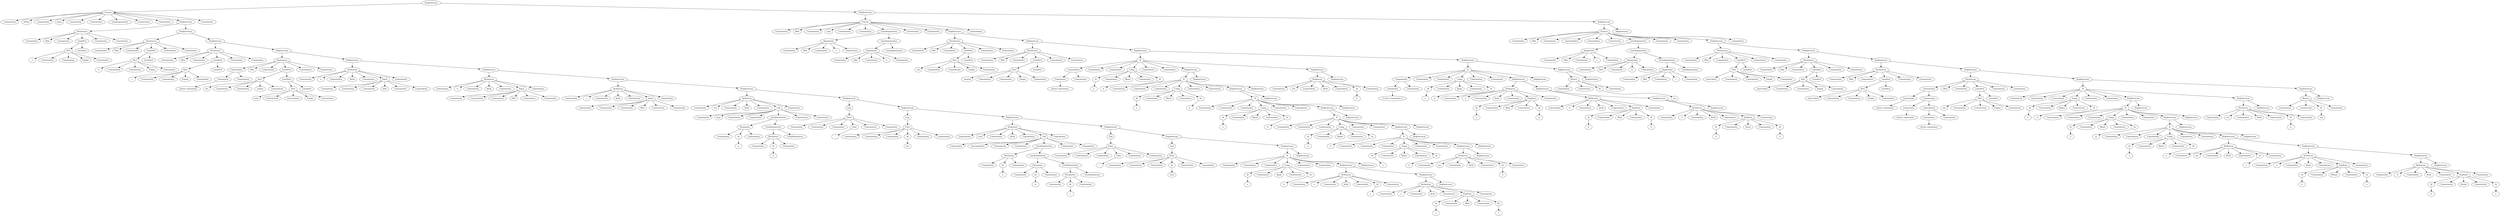 digraph visitable {
ordering=out;
              p [label="SeqInstrucao"]; 
              p1 [label="Funcao"]; 
                p -> p1; 
              p1_1 [label="Comentarios"]; 
                p1 -> p1_1; 
              p1_2 [label="DVoid"]; 
                p1 -> p1_2; 
              p1_3 [label="Comentarios"]; 
                p1 -> p1_3; 
              p1_4 [label="main"]; 
                p1 -> p1_4; 
              p1_5 [label="Comentarios"]; 
                p1 -> p1_5; 
              p1_6 [label="Comentarios"]; 
                p1 -> p1_6; 
              p1_7 [label="ListaArgumentos"]; 
                p1 -> p1_7; 
              p1_8 [label="Comentarios"]; 
                p1 -> p1_8; 
              p1_9 [label="Comentarios"]; 
                p1 -> p1_9; 
              p1_10 [label="SeqInstrucao"]; 
                p1 -> p1_10; 
              p1_10_1 [label="Declaracao"]; 
                p1_10 -> p1_10_1; 
              p1_10_1_1 [label="Comentarios"]; 
                p1_10_1 -> p1_10_1_1; 
              p1_10_1_2 [label="DInt"]; 
                p1_10_1 -> p1_10_1_2; 
              p1_10_1_3 [label="Comentarios"]; 
                p1_10_1 -> p1_10_1_3; 
              p1_10_1_4 [label="ListaDecl"]; 
                p1_10_1 -> p1_10_1_4; 
              p1_10_1_4_1 [label="Decl"]; 
                p1_10_1_4 -> p1_10_1_4_1; 
              p1_10_1_4_1_1 [label="a"]; 
                p1_10_1_4_1 -> p1_10_1_4_1_1; 
              p1_10_1_4_1_2 [label="Comentarios"]; 
                p1_10_1_4_1 -> p1_10_1_4_1_2; 
              p1_10_1_4_1_3 [label="Comentarios"]; 
                p1_10_1_4_1 -> p1_10_1_4_1_3; 
              p1_10_1_4_1_4 [label="Empty"]; 
                p1_10_1_4_1 -> p1_10_1_4_1_4; 
              p1_10_1_4_1_5 [label="Comentarios"]; 
                p1_10_1_4_1 -> p1_10_1_4_1_5; 
              p1_10_1_4_2 [label="ListaDecl"]; 
                p1_10_1_4 -> p1_10_1_4_2; 
              p1_10_1_5 [label="Comentarios"]; 
                p1_10_1 -> p1_10_1_5; 
              p1_10_1_6 [label="Comentarios"]; 
                p1_10_1 -> p1_10_1_6; 
              p1_10_2 [label="SeqInstrucao"]; 
                p1_10 -> p1_10_2; 
              p1_10_2_1 [label="Declaracao"]; 
                p1_10_2 -> p1_10_2_1; 
              p1_10_2_1_1 [label="Comentarios"]; 
                p1_10_2_1 -> p1_10_2_1_1; 
              p1_10_2_1_2 [label="DInt"]; 
                p1_10_2_1 -> p1_10_2_1_2; 
              p1_10_2_1_3 [label="Comentarios"]; 
                p1_10_2_1 -> p1_10_2_1_3; 
              p1_10_2_1_4 [label="ListaDecl"]; 
                p1_10_2_1 -> p1_10_2_1_4; 
              p1_10_2_1_4_1 [label="Decl"]; 
                p1_10_2_1_4 -> p1_10_2_1_4_1; 
              p1_10_2_1_4_1_1 [label="b"]; 
                p1_10_2_1_4_1 -> p1_10_2_1_4_1_1; 
              p1_10_2_1_4_1_2 [label="Comentarios"]; 
                p1_10_2_1_4_1 -> p1_10_2_1_4_1_2; 
              p1_10_2_1_4_1_3 [label="Comentarios"]; 
                p1_10_2_1_4_1 -> p1_10_2_1_4_1_3; 
              p1_10_2_1_4_1_4 [label="Empty"]; 
                p1_10_2_1_4_1 -> p1_10_2_1_4_1_4; 
              p1_10_2_1_4_1_5 [label="Comentarios"]; 
                p1_10_2_1_4_1 -> p1_10_2_1_4_1_5; 
              p1_10_2_1_4_2 [label="ListaDecl"]; 
                p1_10_2_1_4 -> p1_10_2_1_4_2; 
              p1_10_2_1_5 [label="Comentarios"]; 
                p1_10_2_1 -> p1_10_2_1_5; 
              p1_10_2_1_6 [label="Comentarios"]; 
                p1_10_2_1 -> p1_10_2_1_6; 
              p1_10_2_2 [label="SeqInstrucao"]; 
                p1_10_2 -> p1_10_2_2; 
              p1_10_2_2_1 [label="Declaracao"]; 
                p1_10_2_2 -> p1_10_2_2_1; 
              p1_10_2_2_1_1 [label="Comentarios"]; 
                p1_10_2_2_1 -> p1_10_2_2_1_1; 
              p1_10_2_2_1_2 [label="DInt"]; 
                p1_10_2_2_1 -> p1_10_2_2_1_2; 
              p1_10_2_2_1_3 [label="Comentarios"]; 
                p1_10_2_2_1 -> p1_10_2_2_1_3; 
              p1_10_2_2_1_4 [label="ListaDecl"]; 
                p1_10_2_2_1 -> p1_10_2_2_1_4; 
              p1_10_2_2_1_4_1 [label="Decl"]; 
                p1_10_2_2_1_4 -> p1_10_2_2_1_4_1; 
              p1_10_2_2_1_4_1_1 [label="c"]; 
                p1_10_2_2_1_4_1 -> p1_10_2_2_1_4_1_1; 
              p1_10_2_2_1_4_1_2 [label="Comentarios"]; 
                p1_10_2_2_1_4_1 -> p1_10_2_2_1_4_1_2; 
              p1_10_2_2_1_4_1_3 [label="Comentarios"]; 
                p1_10_2_2_1_4_1 -> p1_10_2_2_1_4_1_3; 
              p1_10_2_2_1_4_1_4 [label="Empty"]; 
                p1_10_2_2_1_4_1 -> p1_10_2_2_1_4_1_4; 
              p1_10_2_2_1_4_1_5 [label="Comentarios"]; 
                p1_10_2_2_1_4_1 -> p1_10_2_2_1_4_1_5; 
              p1_10_2_2_1_4_2 [label="ListaDecl"]; 
                p1_10_2_2_1_4 -> p1_10_2_2_1_4_2; 
              p1_10_2_2_1_5 [label="Comentarios"]; 
                p1_10_2_2_1 -> p1_10_2_2_1_5; 
              p1_10_2_2_1_6 [label="Comentarios"]; 
                p1_10_2_2_1 -> p1_10_2_2_1_6; 
              p1_10_2_2_2 [label="SeqInstrucao"]; 
                p1_10_2_2 -> p1_10_2_2_2; 
              p1_10_2_2_2_1 [label="Declaracao"]; 
                p1_10_2_2_2 -> p1_10_2_2_2_1; 
              p1_10_2_2_2_1_1 [label="Comentarios"]; 
                p1_10_2_2_2_1 -> p1_10_2_2_2_1_1; 
              p1_10_2_2_2_1_1_1 [label="Comentario"]; 
                p1_10_2_2_2_1_1 -> p1_10_2_2_2_1_1_1; 
              p1_10_2_2_2_1_1_1_1 [label="//teste comentario"]; 
                p1_10_2_2_2_1_1_1 -> p1_10_2_2_2_1_1_1_1; 
              p1_10_2_2_2_1_1_2 [label="Comentarios"]; 
                p1_10_2_2_2_1_1 -> p1_10_2_2_2_1_1_2; 
              p1_10_2_2_2_1_2 [label="DInt"]; 
                p1_10_2_2_2_1 -> p1_10_2_2_2_1_2; 
              p1_10_2_2_2_1_3 [label="Comentarios"]; 
                p1_10_2_2_2_1 -> p1_10_2_2_2_1_3; 
              p1_10_2_2_2_1_4 [label="ListaDecl"]; 
                p1_10_2_2_2_1 -> p1_10_2_2_2_1_4; 
              p1_10_2_2_2_1_4_1 [label="Decl"]; 
                p1_10_2_2_2_1_4 -> p1_10_2_2_2_1_4_1; 
              p1_10_2_2_2_1_4_1_1 [label="res"]; 
                p1_10_2_2_2_1_4_1 -> p1_10_2_2_2_1_4_1_1; 
              p1_10_2_2_2_1_4_1_2 [label="Comentarios"]; 
                p1_10_2_2_2_1_4_1 -> p1_10_2_2_2_1_4_1_2; 
              p1_10_2_2_2_1_4_1_3 [label="Comentarios"]; 
                p1_10_2_2_2_1_4_1 -> p1_10_2_2_2_1_4_1_3; 
              p1_10_2_2_2_1_4_1_4 [label="Empty"]; 
                p1_10_2_2_2_1_4_1 -> p1_10_2_2_2_1_4_1_4; 
              p1_10_2_2_2_1_4_1_5 [label="Comentarios"]; 
                p1_10_2_2_2_1_4_1 -> p1_10_2_2_2_1_4_1_5; 
              p1_10_2_2_2_1_4_2 [label="ListaDecl"]; 
                p1_10_2_2_2_1_4 -> p1_10_2_2_2_1_4_2; 
              p1_10_2_2_2_1_4_2_1 [label="Decl"]; 
                p1_10_2_2_2_1_4_2 -> p1_10_2_2_2_1_4_2_1; 
              p1_10_2_2_2_1_4_2_1_1 [label="res2"]; 
                p1_10_2_2_2_1_4_2_1 -> p1_10_2_2_2_1_4_2_1_1; 
              p1_10_2_2_2_1_4_2_1_2 [label="Comentarios"]; 
                p1_10_2_2_2_1_4_2_1 -> p1_10_2_2_2_1_4_2_1_2; 
              p1_10_2_2_2_1_4_2_1_3 [label="Comentarios"]; 
                p1_10_2_2_2_1_4_2_1 -> p1_10_2_2_2_1_4_2_1_3; 
              p1_10_2_2_2_1_4_2_1_4 [label="Empty"]; 
                p1_10_2_2_2_1_4_2_1 -> p1_10_2_2_2_1_4_2_1_4; 
              p1_10_2_2_2_1_4_2_1_5 [label="Comentarios"]; 
                p1_10_2_2_2_1_4_2_1 -> p1_10_2_2_2_1_4_2_1_5; 
              p1_10_2_2_2_1_4_2_2 [label="ListaDecl"]; 
                p1_10_2_2_2_1_4_2 -> p1_10_2_2_2_1_4_2_2; 
              p1_10_2_2_2_1_5 [label="Comentarios"]; 
                p1_10_2_2_2_1 -> p1_10_2_2_2_1_5; 
              p1_10_2_2_2_1_6 [label="Comentarios"]; 
                p1_10_2_2_2_1 -> p1_10_2_2_2_1_6; 
              p1_10_2_2_2_2 [label="SeqInstrucao"]; 
                p1_10_2_2_2 -> p1_10_2_2_2_2; 
              p1_10_2_2_2_2_1 [label="Atribuicao"]; 
                p1_10_2_2_2_2 -> p1_10_2_2_2_2_1; 
              p1_10_2_2_2_2_1_1 [label="Comentarios"]; 
                p1_10_2_2_2_2_1 -> p1_10_2_2_2_2_1_1; 
              p1_10_2_2_2_2_1_2 [label="a"]; 
                p1_10_2_2_2_2_1 -> p1_10_2_2_2_2_1_2; 
              p1_10_2_2_2_2_1_3 [label="Comentarios"]; 
                p1_10_2_2_2_2_1 -> p1_10_2_2_2_2_1_3; 
              p1_10_2_2_2_2_1_4 [label="Atrib"]; 
                p1_10_2_2_2_2_1 -> p1_10_2_2_2_2_1_4; 
              p1_10_2_2_2_2_1_5 [label="Comentarios"]; 
                p1_10_2_2_2_2_1 -> p1_10_2_2_2_2_1_5; 
              p1_10_2_2_2_2_1_6 [label="Input"]; 
                p1_10_2_2_2_2_1 -> p1_10_2_2_2_2_1_6; 
              p1_10_2_2_2_2_1_6_1 [label="Comentarios"]; 
                p1_10_2_2_2_2_1_6 -> p1_10_2_2_2_2_1_6_1; 
              p1_10_2_2_2_2_1_6_2 [label="Comentarios"]; 
                p1_10_2_2_2_2_1_6 -> p1_10_2_2_2_2_1_6_2; 
              p1_10_2_2_2_2_1_6_3 [label="Comentarios"]; 
                p1_10_2_2_2_2_1_6 -> p1_10_2_2_2_2_1_6_3; 
              p1_10_2_2_2_2_1_6_4 [label="DInt"]; 
                p1_10_2_2_2_2_1_6 -> p1_10_2_2_2_2_1_6_4; 
              p1_10_2_2_2_2_1_6_5 [label="Comentarios"]; 
                p1_10_2_2_2_2_1_6 -> p1_10_2_2_2_2_1_6_5; 
              p1_10_2_2_2_2_1_6_6 [label="Comentarios"]; 
                p1_10_2_2_2_2_1_6 -> p1_10_2_2_2_2_1_6_6; 
              p1_10_2_2_2_2_1_7 [label="Comentarios"]; 
                p1_10_2_2_2_2_1 -> p1_10_2_2_2_2_1_7; 
              p1_10_2_2_2_2_2 [label="SeqInstrucao"]; 
                p1_10_2_2_2_2 -> p1_10_2_2_2_2_2; 
              p1_10_2_2_2_2_2_1 [label="Atribuicao"]; 
                p1_10_2_2_2_2_2 -> p1_10_2_2_2_2_2_1; 
              p1_10_2_2_2_2_2_1_1 [label="Comentarios"]; 
                p1_10_2_2_2_2_2_1 -> p1_10_2_2_2_2_2_1_1; 
              p1_10_2_2_2_2_2_1_2 [label="b"]; 
                p1_10_2_2_2_2_2_1 -> p1_10_2_2_2_2_2_1_2; 
              p1_10_2_2_2_2_2_1_3 [label="Comentarios"]; 
                p1_10_2_2_2_2_2_1 -> p1_10_2_2_2_2_2_1_3; 
              p1_10_2_2_2_2_2_1_4 [label="Atrib"]; 
                p1_10_2_2_2_2_2_1 -> p1_10_2_2_2_2_2_1_4; 
              p1_10_2_2_2_2_2_1_5 [label="Comentarios"]; 
                p1_10_2_2_2_2_2_1 -> p1_10_2_2_2_2_2_1_5; 
              p1_10_2_2_2_2_2_1_6 [label="Input"]; 
                p1_10_2_2_2_2_2_1 -> p1_10_2_2_2_2_2_1_6; 
              p1_10_2_2_2_2_2_1_6_1 [label="Comentarios"]; 
                p1_10_2_2_2_2_2_1_6 -> p1_10_2_2_2_2_2_1_6_1; 
              p1_10_2_2_2_2_2_1_6_2 [label="Comentarios"]; 
                p1_10_2_2_2_2_2_1_6 -> p1_10_2_2_2_2_2_1_6_2; 
              p1_10_2_2_2_2_2_1_6_3 [label="Comentarios"]; 
                p1_10_2_2_2_2_2_1_6 -> p1_10_2_2_2_2_2_1_6_3; 
              p1_10_2_2_2_2_2_1_6_4 [label="DInt"]; 
                p1_10_2_2_2_2_2_1_6 -> p1_10_2_2_2_2_2_1_6_4; 
              p1_10_2_2_2_2_2_1_6_5 [label="Comentarios"]; 
                p1_10_2_2_2_2_2_1_6 -> p1_10_2_2_2_2_2_1_6_5; 
              p1_10_2_2_2_2_2_1_6_6 [label="Comentarios"]; 
                p1_10_2_2_2_2_2_1_6 -> p1_10_2_2_2_2_2_1_6_6; 
              p1_10_2_2_2_2_2_1_7 [label="Comentarios"]; 
                p1_10_2_2_2_2_2_1 -> p1_10_2_2_2_2_2_1_7; 
              p1_10_2_2_2_2_2_2 [label="SeqInstrucao"]; 
                p1_10_2_2_2_2_2 -> p1_10_2_2_2_2_2_2; 
              p1_10_2_2_2_2_2_2_1 [label="Atribuicao"]; 
                p1_10_2_2_2_2_2_2 -> p1_10_2_2_2_2_2_2_1; 
              p1_10_2_2_2_2_2_2_1_1 [label="Comentarios"]; 
                p1_10_2_2_2_2_2_2_1 -> p1_10_2_2_2_2_2_2_1_1; 
              p1_10_2_2_2_2_2_2_1_2 [label="c"]; 
                p1_10_2_2_2_2_2_2_1 -> p1_10_2_2_2_2_2_2_1_2; 
              p1_10_2_2_2_2_2_2_1_3 [label="Comentarios"]; 
                p1_10_2_2_2_2_2_2_1 -> p1_10_2_2_2_2_2_2_1_3; 
              p1_10_2_2_2_2_2_2_1_4 [label="Atrib"]; 
                p1_10_2_2_2_2_2_2_1 -> p1_10_2_2_2_2_2_2_1_4; 
              p1_10_2_2_2_2_2_2_1_5 [label="Comentarios"]; 
                p1_10_2_2_2_2_2_2_1 -> p1_10_2_2_2_2_2_2_1_5; 
              p1_10_2_2_2_2_2_2_1_6 [label="Input"]; 
                p1_10_2_2_2_2_2_2_1 -> p1_10_2_2_2_2_2_2_1_6; 
              p1_10_2_2_2_2_2_2_1_6_1 [label="Comentarios"]; 
                p1_10_2_2_2_2_2_2_1_6 -> p1_10_2_2_2_2_2_2_1_6_1; 
              p1_10_2_2_2_2_2_2_1_6_2 [label="Comentarios"]; 
                p1_10_2_2_2_2_2_2_1_6 -> p1_10_2_2_2_2_2_2_1_6_2; 
              p1_10_2_2_2_2_2_2_1_6_3 [label="Comentarios"]; 
                p1_10_2_2_2_2_2_2_1_6 -> p1_10_2_2_2_2_2_2_1_6_3; 
              p1_10_2_2_2_2_2_2_1_6_4 [label="DInt"]; 
                p1_10_2_2_2_2_2_2_1_6 -> p1_10_2_2_2_2_2_2_1_6_4; 
              p1_10_2_2_2_2_2_2_1_6_5 [label="Comentarios"]; 
                p1_10_2_2_2_2_2_2_1_6 -> p1_10_2_2_2_2_2_2_1_6_5; 
              p1_10_2_2_2_2_2_2_1_6_6 [label="Comentarios"]; 
                p1_10_2_2_2_2_2_2_1_6 -> p1_10_2_2_2_2_2_2_1_6_6; 
              p1_10_2_2_2_2_2_2_1_7 [label="Comentarios"]; 
                p1_10_2_2_2_2_2_2_1 -> p1_10_2_2_2_2_2_2_1_7; 
              p1_10_2_2_2_2_2_2_2 [label="SeqInstrucao"]; 
                p1_10_2_2_2_2_2_2 -> p1_10_2_2_2_2_2_2_2; 
              p1_10_2_2_2_2_2_2_2_1 [label="Atribuicao"]; 
                p1_10_2_2_2_2_2_2_2 -> p1_10_2_2_2_2_2_2_2_1; 
              p1_10_2_2_2_2_2_2_2_1_1 [label="Comentarios"]; 
                p1_10_2_2_2_2_2_2_2_1 -> p1_10_2_2_2_2_2_2_2_1_1; 
              p1_10_2_2_2_2_2_2_2_1_2 [label="res"]; 
                p1_10_2_2_2_2_2_2_2_1 -> p1_10_2_2_2_2_2_2_2_1_2; 
              p1_10_2_2_2_2_2_2_2_1_3 [label="Comentarios"]; 
                p1_10_2_2_2_2_2_2_2_1 -> p1_10_2_2_2_2_2_2_2_1_3; 
              p1_10_2_2_2_2_2_2_2_1_4 [label="Atrib"]; 
                p1_10_2_2_2_2_2_2_2_1 -> p1_10_2_2_2_2_2_2_2_1_4; 
              p1_10_2_2_2_2_2_2_2_1_5 [label="Comentarios"]; 
                p1_10_2_2_2_2_2_2_2_1 -> p1_10_2_2_2_2_2_2_2_1_5; 
              p1_10_2_2_2_2_2_2_2_1_6 [label="Call"]; 
                p1_10_2_2_2_2_2_2_2_1 -> p1_10_2_2_2_2_2_2_2_1_6; 
              p1_10_2_2_2_2_2_2_2_1_6_1 [label="Comentarios"]; 
                p1_10_2_2_2_2_2_2_2_1_6 -> p1_10_2_2_2_2_2_2_2_1_6_1; 
              p1_10_2_2_2_2_2_2_2_1_6_2 [label="max"]; 
                p1_10_2_2_2_2_2_2_2_1_6 -> p1_10_2_2_2_2_2_2_2_1_6_2; 
              p1_10_2_2_2_2_2_2_2_1_6_3 [label="Comentarios"]; 
                p1_10_2_2_2_2_2_2_2_1_6 -> p1_10_2_2_2_2_2_2_2_1_6_3; 
              p1_10_2_2_2_2_2_2_2_1_6_4 [label="Comentarios"]; 
                p1_10_2_2_2_2_2_2_2_1_6 -> p1_10_2_2_2_2_2_2_2_1_6_4; 
              p1_10_2_2_2_2_2_2_2_1_6_5 [label="ListaParametros"]; 
                p1_10_2_2_2_2_2_2_2_1_6 -> p1_10_2_2_2_2_2_2_2_1_6_5; 
              p1_10_2_2_2_2_2_2_2_1_6_5_1 [label="Parametro"]; 
                p1_10_2_2_2_2_2_2_2_1_6_5 -> p1_10_2_2_2_2_2_2_2_1_6_5_1; 
              p1_10_2_2_2_2_2_2_2_1_6_5_1_1 [label="Comentarios"]; 
                p1_10_2_2_2_2_2_2_2_1_6_5_1 -> p1_10_2_2_2_2_2_2_2_1_6_5_1_1; 
              p1_10_2_2_2_2_2_2_2_1_6_5_1_2 [label="Id"]; 
                p1_10_2_2_2_2_2_2_2_1_6_5_1 -> p1_10_2_2_2_2_2_2_2_1_6_5_1_2; 
              p1_10_2_2_2_2_2_2_2_1_6_5_1_2_1 [label="a"]; 
                p1_10_2_2_2_2_2_2_2_1_6_5_1_2 -> p1_10_2_2_2_2_2_2_2_1_6_5_1_2_1; 
              p1_10_2_2_2_2_2_2_2_1_6_5_1_3 [label="Comentarios"]; 
                p1_10_2_2_2_2_2_2_2_1_6_5_1 -> p1_10_2_2_2_2_2_2_2_1_6_5_1_3; 
              p1_10_2_2_2_2_2_2_2_1_6_5_2 [label="ListaParametros"]; 
                p1_10_2_2_2_2_2_2_2_1_6_5 -> p1_10_2_2_2_2_2_2_2_1_6_5_2; 
              p1_10_2_2_2_2_2_2_2_1_6_5_2_1 [label="Parametro"]; 
                p1_10_2_2_2_2_2_2_2_1_6_5_2 -> p1_10_2_2_2_2_2_2_2_1_6_5_2_1; 
              p1_10_2_2_2_2_2_2_2_1_6_5_2_1_1 [label="Comentarios"]; 
                p1_10_2_2_2_2_2_2_2_1_6_5_2_1 -> p1_10_2_2_2_2_2_2_2_1_6_5_2_1_1; 
              p1_10_2_2_2_2_2_2_2_1_6_5_2_1_2 [label="Id"]; 
                p1_10_2_2_2_2_2_2_2_1_6_5_2_1 -> p1_10_2_2_2_2_2_2_2_1_6_5_2_1_2; 
              p1_10_2_2_2_2_2_2_2_1_6_5_2_1_2_1 [label="b"]; 
                p1_10_2_2_2_2_2_2_2_1_6_5_2_1_2 -> p1_10_2_2_2_2_2_2_2_1_6_5_2_1_2_1; 
              p1_10_2_2_2_2_2_2_2_1_6_5_2_1_3 [label="Comentarios"]; 
                p1_10_2_2_2_2_2_2_2_1_6_5_2_1 -> p1_10_2_2_2_2_2_2_2_1_6_5_2_1_3; 
              p1_10_2_2_2_2_2_2_2_1_6_5_2_2 [label="ListaParametros"]; 
                p1_10_2_2_2_2_2_2_2_1_6_5_2 -> p1_10_2_2_2_2_2_2_2_1_6_5_2_2; 
              p1_10_2_2_2_2_2_2_2_1_6_6 [label="Comentarios"]; 
                p1_10_2_2_2_2_2_2_2_1_6 -> p1_10_2_2_2_2_2_2_2_1_6_6; 
              p1_10_2_2_2_2_2_2_2_1_6_7 [label="Comentarios"]; 
                p1_10_2_2_2_2_2_2_2_1_6 -> p1_10_2_2_2_2_2_2_2_1_6_7; 
              p1_10_2_2_2_2_2_2_2_1_7 [label="Comentarios"]; 
                p1_10_2_2_2_2_2_2_2_1 -> p1_10_2_2_2_2_2_2_2_1_7; 
              p1_10_2_2_2_2_2_2_2_2 [label="SeqInstrucao"]; 
                p1_10_2_2_2_2_2_2_2 -> p1_10_2_2_2_2_2_2_2_2; 
              p1_10_2_2_2_2_2_2_2_2_1 [label="Exp"]; 
                p1_10_2_2_2_2_2_2_2_2 -> p1_10_2_2_2_2_2_2_2_2_1; 
              p1_10_2_2_2_2_2_2_2_2_1_1 [label="Print"]; 
                p1_10_2_2_2_2_2_2_2_2_1 -> p1_10_2_2_2_2_2_2_2_2_1_1; 
              p1_10_2_2_2_2_2_2_2_2_1_1_1 [label="Comentarios"]; 
                p1_10_2_2_2_2_2_2_2_2_1_1 -> p1_10_2_2_2_2_2_2_2_2_1_1_1; 
              p1_10_2_2_2_2_2_2_2_2_1_1_2 [label="Comentarios"]; 
                p1_10_2_2_2_2_2_2_2_2_1_1 -> p1_10_2_2_2_2_2_2_2_2_1_1_2; 
              p1_10_2_2_2_2_2_2_2_2_1_1_3 [label="Comentarios"]; 
                p1_10_2_2_2_2_2_2_2_2_1_1 -> p1_10_2_2_2_2_2_2_2_2_1_1_3; 
              p1_10_2_2_2_2_2_2_2_2_1_1_4 [label="Char"]; 
                p1_10_2_2_2_2_2_2_2_2_1_1 -> p1_10_2_2_2_2_2_2_2_2_1_1_4; 
              p1_10_2_2_2_2_2_2_2_2_1_1_4_1 [label=";"]; 
                p1_10_2_2_2_2_2_2_2_2_1_1_4 -> p1_10_2_2_2_2_2_2_2_2_1_1_4_1; 
              p1_10_2_2_2_2_2_2_2_2_1_1_5 [label="Comentarios"]; 
                p1_10_2_2_2_2_2_2_2_2_1_1 -> p1_10_2_2_2_2_2_2_2_2_1_1_5; 
              p1_10_2_2_2_2_2_2_2_2_1_1_6 [label="Comentarios"]; 
                p1_10_2_2_2_2_2_2_2_2_1_1 -> p1_10_2_2_2_2_2_2_2_2_1_1_6; 
              p1_10_2_2_2_2_2_2_2_2_2 [label="SeqInstrucao"]; 
                p1_10_2_2_2_2_2_2_2_2 -> p1_10_2_2_2_2_2_2_2_2_2; 
              p1_10_2_2_2_2_2_2_2_2_2_1 [label="Exp"]; 
                p1_10_2_2_2_2_2_2_2_2_2 -> p1_10_2_2_2_2_2_2_2_2_2_1; 
              p1_10_2_2_2_2_2_2_2_2_2_1_1 [label="Print"]; 
                p1_10_2_2_2_2_2_2_2_2_2_1 -> p1_10_2_2_2_2_2_2_2_2_2_1_1; 
              p1_10_2_2_2_2_2_2_2_2_2_1_1_1 [label="Comentarios"]; 
                p1_10_2_2_2_2_2_2_2_2_2_1_1 -> p1_10_2_2_2_2_2_2_2_2_2_1_1_1; 
              p1_10_2_2_2_2_2_2_2_2_2_1_1_2 [label="Comentarios"]; 
                p1_10_2_2_2_2_2_2_2_2_2_1_1 -> p1_10_2_2_2_2_2_2_2_2_2_1_1_2; 
              p1_10_2_2_2_2_2_2_2_2_2_1_1_3 [label="Comentarios"]; 
                p1_10_2_2_2_2_2_2_2_2_2_1_1 -> p1_10_2_2_2_2_2_2_2_2_2_1_1_3; 
              p1_10_2_2_2_2_2_2_2_2_2_1_1_4 [label="Id"]; 
                p1_10_2_2_2_2_2_2_2_2_2_1_1 -> p1_10_2_2_2_2_2_2_2_2_2_1_1_4; 
              p1_10_2_2_2_2_2_2_2_2_2_1_1_4_1 [label="res"]; 
                p1_10_2_2_2_2_2_2_2_2_2_1_1_4 -> p1_10_2_2_2_2_2_2_2_2_2_1_1_4_1; 
              p1_10_2_2_2_2_2_2_2_2_2_1_1_5 [label="Comentarios"]; 
                p1_10_2_2_2_2_2_2_2_2_2_1_1 -> p1_10_2_2_2_2_2_2_2_2_2_1_1_5; 
              p1_10_2_2_2_2_2_2_2_2_2_1_1_6 [label="Comentarios"]; 
                p1_10_2_2_2_2_2_2_2_2_2_1_1 -> p1_10_2_2_2_2_2_2_2_2_2_1_1_6; 
              p1_10_2_2_2_2_2_2_2_2_2_2 [label="SeqInstrucao"]; 
                p1_10_2_2_2_2_2_2_2_2_2 -> p1_10_2_2_2_2_2_2_2_2_2_2; 
              p1_10_2_2_2_2_2_2_2_2_2_2_1 [label="Atribuicao"]; 
                p1_10_2_2_2_2_2_2_2_2_2_2 -> p1_10_2_2_2_2_2_2_2_2_2_2_1; 
              p1_10_2_2_2_2_2_2_2_2_2_2_1_1 [label="Comentarios"]; 
                p1_10_2_2_2_2_2_2_2_2_2_2_1 -> p1_10_2_2_2_2_2_2_2_2_2_2_1_1; 
              p1_10_2_2_2_2_2_2_2_2_2_2_1_2 [label="res2"]; 
                p1_10_2_2_2_2_2_2_2_2_2_2_1 -> p1_10_2_2_2_2_2_2_2_2_2_2_1_2; 
              p1_10_2_2_2_2_2_2_2_2_2_2_1_3 [label="Comentarios"]; 
                p1_10_2_2_2_2_2_2_2_2_2_2_1 -> p1_10_2_2_2_2_2_2_2_2_2_2_1_3; 
              p1_10_2_2_2_2_2_2_2_2_2_2_1_4 [label="Atrib"]; 
                p1_10_2_2_2_2_2_2_2_2_2_2_1 -> p1_10_2_2_2_2_2_2_2_2_2_2_1_4; 
              p1_10_2_2_2_2_2_2_2_2_2_2_1_5 [label="Comentarios"]; 
                p1_10_2_2_2_2_2_2_2_2_2_2_1 -> p1_10_2_2_2_2_2_2_2_2_2_2_1_5; 
              p1_10_2_2_2_2_2_2_2_2_2_2_1_6 [label="Call"]; 
                p1_10_2_2_2_2_2_2_2_2_2_2_1 -> p1_10_2_2_2_2_2_2_2_2_2_2_1_6; 
              p1_10_2_2_2_2_2_2_2_2_2_2_1_6_1 [label="Comentarios"]; 
                p1_10_2_2_2_2_2_2_2_2_2_2_1_6 -> p1_10_2_2_2_2_2_2_2_2_2_2_1_6_1; 
              p1_10_2_2_2_2_2_2_2_2_2_2_1_6_2 [label="max3numbers"]; 
                p1_10_2_2_2_2_2_2_2_2_2_2_1_6 -> p1_10_2_2_2_2_2_2_2_2_2_2_1_6_2; 
              p1_10_2_2_2_2_2_2_2_2_2_2_1_6_3 [label="Comentarios"]; 
                p1_10_2_2_2_2_2_2_2_2_2_2_1_6 -> p1_10_2_2_2_2_2_2_2_2_2_2_1_6_3; 
              p1_10_2_2_2_2_2_2_2_2_2_2_1_6_4 [label="Comentarios"]; 
                p1_10_2_2_2_2_2_2_2_2_2_2_1_6 -> p1_10_2_2_2_2_2_2_2_2_2_2_1_6_4; 
              p1_10_2_2_2_2_2_2_2_2_2_2_1_6_5 [label="ListaParametros"]; 
                p1_10_2_2_2_2_2_2_2_2_2_2_1_6 -> p1_10_2_2_2_2_2_2_2_2_2_2_1_6_5; 
              p1_10_2_2_2_2_2_2_2_2_2_2_1_6_5_1 [label="Parametro"]; 
                p1_10_2_2_2_2_2_2_2_2_2_2_1_6_5 -> p1_10_2_2_2_2_2_2_2_2_2_2_1_6_5_1; 
              p1_10_2_2_2_2_2_2_2_2_2_2_1_6_5_1_1 [label="Comentarios"]; 
                p1_10_2_2_2_2_2_2_2_2_2_2_1_6_5_1 -> p1_10_2_2_2_2_2_2_2_2_2_2_1_6_5_1_1; 
              p1_10_2_2_2_2_2_2_2_2_2_2_1_6_5_1_2 [label="Id"]; 
                p1_10_2_2_2_2_2_2_2_2_2_2_1_6_5_1 -> p1_10_2_2_2_2_2_2_2_2_2_2_1_6_5_1_2; 
              p1_10_2_2_2_2_2_2_2_2_2_2_1_6_5_1_2_1 [label="a"]; 
                p1_10_2_2_2_2_2_2_2_2_2_2_1_6_5_1_2 -> p1_10_2_2_2_2_2_2_2_2_2_2_1_6_5_1_2_1; 
              p1_10_2_2_2_2_2_2_2_2_2_2_1_6_5_1_3 [label="Comentarios"]; 
                p1_10_2_2_2_2_2_2_2_2_2_2_1_6_5_1 -> p1_10_2_2_2_2_2_2_2_2_2_2_1_6_5_1_3; 
              p1_10_2_2_2_2_2_2_2_2_2_2_1_6_5_2 [label="ListaParametros"]; 
                p1_10_2_2_2_2_2_2_2_2_2_2_1_6_5 -> p1_10_2_2_2_2_2_2_2_2_2_2_1_6_5_2; 
              p1_10_2_2_2_2_2_2_2_2_2_2_1_6_5_2_1 [label="Parametro"]; 
                p1_10_2_2_2_2_2_2_2_2_2_2_1_6_5_2 -> p1_10_2_2_2_2_2_2_2_2_2_2_1_6_5_2_1; 
              p1_10_2_2_2_2_2_2_2_2_2_2_1_6_5_2_1_1 [label="Comentarios"]; 
                p1_10_2_2_2_2_2_2_2_2_2_2_1_6_5_2_1 -> p1_10_2_2_2_2_2_2_2_2_2_2_1_6_5_2_1_1; 
              p1_10_2_2_2_2_2_2_2_2_2_2_1_6_5_2_1_2 [label="Id"]; 
                p1_10_2_2_2_2_2_2_2_2_2_2_1_6_5_2_1 -> p1_10_2_2_2_2_2_2_2_2_2_2_1_6_5_2_1_2; 
              p1_10_2_2_2_2_2_2_2_2_2_2_1_6_5_2_1_2_1 [label="b"]; 
                p1_10_2_2_2_2_2_2_2_2_2_2_1_6_5_2_1_2 -> p1_10_2_2_2_2_2_2_2_2_2_2_1_6_5_2_1_2_1; 
              p1_10_2_2_2_2_2_2_2_2_2_2_1_6_5_2_1_3 [label="Comentarios"]; 
                p1_10_2_2_2_2_2_2_2_2_2_2_1_6_5_2_1 -> p1_10_2_2_2_2_2_2_2_2_2_2_1_6_5_2_1_3; 
              p1_10_2_2_2_2_2_2_2_2_2_2_1_6_5_2_2 [label="ListaParametros"]; 
                p1_10_2_2_2_2_2_2_2_2_2_2_1_6_5_2 -> p1_10_2_2_2_2_2_2_2_2_2_2_1_6_5_2_2; 
              p1_10_2_2_2_2_2_2_2_2_2_2_1_6_5_2_2_1 [label="Parametro"]; 
                p1_10_2_2_2_2_2_2_2_2_2_2_1_6_5_2_2 -> p1_10_2_2_2_2_2_2_2_2_2_2_1_6_5_2_2_1; 
              p1_10_2_2_2_2_2_2_2_2_2_2_1_6_5_2_2_1_1 [label="Comentarios"]; 
                p1_10_2_2_2_2_2_2_2_2_2_2_1_6_5_2_2_1 -> p1_10_2_2_2_2_2_2_2_2_2_2_1_6_5_2_2_1_1; 
              p1_10_2_2_2_2_2_2_2_2_2_2_1_6_5_2_2_1_2 [label="Id"]; 
                p1_10_2_2_2_2_2_2_2_2_2_2_1_6_5_2_2_1 -> p1_10_2_2_2_2_2_2_2_2_2_2_1_6_5_2_2_1_2; 
              p1_10_2_2_2_2_2_2_2_2_2_2_1_6_5_2_2_1_2_1 [label="c"]; 
                p1_10_2_2_2_2_2_2_2_2_2_2_1_6_5_2_2_1_2 -> p1_10_2_2_2_2_2_2_2_2_2_2_1_6_5_2_2_1_2_1; 
              p1_10_2_2_2_2_2_2_2_2_2_2_1_6_5_2_2_1_3 [label="Comentarios"]; 
                p1_10_2_2_2_2_2_2_2_2_2_2_1_6_5_2_2_1 -> p1_10_2_2_2_2_2_2_2_2_2_2_1_6_5_2_2_1_3; 
              p1_10_2_2_2_2_2_2_2_2_2_2_1_6_5_2_2_2 [label="ListaParametros"]; 
                p1_10_2_2_2_2_2_2_2_2_2_2_1_6_5_2_2 -> p1_10_2_2_2_2_2_2_2_2_2_2_1_6_5_2_2_2; 
              p1_10_2_2_2_2_2_2_2_2_2_2_1_6_6 [label="Comentarios"]; 
                p1_10_2_2_2_2_2_2_2_2_2_2_1_6 -> p1_10_2_2_2_2_2_2_2_2_2_2_1_6_6; 
              p1_10_2_2_2_2_2_2_2_2_2_2_1_6_7 [label="Comentarios"]; 
                p1_10_2_2_2_2_2_2_2_2_2_2_1_6 -> p1_10_2_2_2_2_2_2_2_2_2_2_1_6_7; 
              p1_10_2_2_2_2_2_2_2_2_2_2_1_7 [label="Comentarios"]; 
                p1_10_2_2_2_2_2_2_2_2_2_2_1 -> p1_10_2_2_2_2_2_2_2_2_2_2_1_7; 
              p1_10_2_2_2_2_2_2_2_2_2_2_2 [label="SeqInstrucao"]; 
                p1_10_2_2_2_2_2_2_2_2_2_2 -> p1_10_2_2_2_2_2_2_2_2_2_2_2; 
              p1_10_2_2_2_2_2_2_2_2_2_2_2_1 [label="Exp"]; 
                p1_10_2_2_2_2_2_2_2_2_2_2_2 -> p1_10_2_2_2_2_2_2_2_2_2_2_2_1; 
              p1_10_2_2_2_2_2_2_2_2_2_2_2_1_1 [label="Print"]; 
                p1_10_2_2_2_2_2_2_2_2_2_2_2_1 -> p1_10_2_2_2_2_2_2_2_2_2_2_2_1_1; 
              p1_10_2_2_2_2_2_2_2_2_2_2_2_1_1_1 [label="Comentarios"]; 
                p1_10_2_2_2_2_2_2_2_2_2_2_2_1_1 -> p1_10_2_2_2_2_2_2_2_2_2_2_2_1_1_1; 
              p1_10_2_2_2_2_2_2_2_2_2_2_2_1_1_2 [label="Comentarios"]; 
                p1_10_2_2_2_2_2_2_2_2_2_2_2_1_1 -> p1_10_2_2_2_2_2_2_2_2_2_2_2_1_1_2; 
              p1_10_2_2_2_2_2_2_2_2_2_2_2_1_1_3 [label="Comentarios"]; 
                p1_10_2_2_2_2_2_2_2_2_2_2_2_1_1 -> p1_10_2_2_2_2_2_2_2_2_2_2_2_1_1_3; 
              p1_10_2_2_2_2_2_2_2_2_2_2_2_1_1_4 [label="Char"]; 
                p1_10_2_2_2_2_2_2_2_2_2_2_2_1_1 -> p1_10_2_2_2_2_2_2_2_2_2_2_2_1_1_4; 
              p1_10_2_2_2_2_2_2_2_2_2_2_2_1_1_4_1 [label=";"]; 
                p1_10_2_2_2_2_2_2_2_2_2_2_2_1_1_4 -> p1_10_2_2_2_2_2_2_2_2_2_2_2_1_1_4_1; 
              p1_10_2_2_2_2_2_2_2_2_2_2_2_1_1_5 [label="Comentarios"]; 
                p1_10_2_2_2_2_2_2_2_2_2_2_2_1_1 -> p1_10_2_2_2_2_2_2_2_2_2_2_2_1_1_5; 
              p1_10_2_2_2_2_2_2_2_2_2_2_2_1_1_6 [label="Comentarios"]; 
                p1_10_2_2_2_2_2_2_2_2_2_2_2_1_1 -> p1_10_2_2_2_2_2_2_2_2_2_2_2_1_1_6; 
              p1_10_2_2_2_2_2_2_2_2_2_2_2_2 [label="SeqInstrucao"]; 
                p1_10_2_2_2_2_2_2_2_2_2_2_2 -> p1_10_2_2_2_2_2_2_2_2_2_2_2_2; 
              p1_10_2_2_2_2_2_2_2_2_2_2_2_2_1 [label="Exp"]; 
                p1_10_2_2_2_2_2_2_2_2_2_2_2_2 -> p1_10_2_2_2_2_2_2_2_2_2_2_2_2_1; 
              p1_10_2_2_2_2_2_2_2_2_2_2_2_2_1_1 [label="Print"]; 
                p1_10_2_2_2_2_2_2_2_2_2_2_2_2_1 -> p1_10_2_2_2_2_2_2_2_2_2_2_2_2_1_1; 
              p1_10_2_2_2_2_2_2_2_2_2_2_2_2_1_1_1 [label="Comentarios"]; 
                p1_10_2_2_2_2_2_2_2_2_2_2_2_2_1_1 -> p1_10_2_2_2_2_2_2_2_2_2_2_2_2_1_1_1; 
              p1_10_2_2_2_2_2_2_2_2_2_2_2_2_1_1_2 [label="Comentarios"]; 
                p1_10_2_2_2_2_2_2_2_2_2_2_2_2_1_1 -> p1_10_2_2_2_2_2_2_2_2_2_2_2_2_1_1_2; 
              p1_10_2_2_2_2_2_2_2_2_2_2_2_2_1_1_3 [label="Comentarios"]; 
                p1_10_2_2_2_2_2_2_2_2_2_2_2_2_1_1 -> p1_10_2_2_2_2_2_2_2_2_2_2_2_2_1_1_3; 
              p1_10_2_2_2_2_2_2_2_2_2_2_2_2_1_1_4 [label="Id"]; 
                p1_10_2_2_2_2_2_2_2_2_2_2_2_2_1_1 -> p1_10_2_2_2_2_2_2_2_2_2_2_2_2_1_1_4; 
              p1_10_2_2_2_2_2_2_2_2_2_2_2_2_1_1_4_1 [label="res2"]; 
                p1_10_2_2_2_2_2_2_2_2_2_2_2_2_1_1_4 -> p1_10_2_2_2_2_2_2_2_2_2_2_2_2_1_1_4_1; 
              p1_10_2_2_2_2_2_2_2_2_2_2_2_2_1_1_5 [label="Comentarios"]; 
                p1_10_2_2_2_2_2_2_2_2_2_2_2_2_1_1 -> p1_10_2_2_2_2_2_2_2_2_2_2_2_2_1_1_5; 
              p1_10_2_2_2_2_2_2_2_2_2_2_2_2_1_1_6 [label="Comentarios"]; 
                p1_10_2_2_2_2_2_2_2_2_2_2_2_2_1_1 -> p1_10_2_2_2_2_2_2_2_2_2_2_2_2_1_1_6; 
              p1_10_2_2_2_2_2_2_2_2_2_2_2_2_2 [label="SeqInstrucao"]; 
                p1_10_2_2_2_2_2_2_2_2_2_2_2_2 -> p1_10_2_2_2_2_2_2_2_2_2_2_2_2_2; 
              p1_10_2_2_2_2_2_2_2_2_2_2_2_2_2_1 [label="If"]; 
                p1_10_2_2_2_2_2_2_2_2_2_2_2_2_2 -> p1_10_2_2_2_2_2_2_2_2_2_2_2_2_2_1; 
              p1_10_2_2_2_2_2_2_2_2_2_2_2_2_2_1_1 [label="Comentarios"]; 
                p1_10_2_2_2_2_2_2_2_2_2_2_2_2_2_1 -> p1_10_2_2_2_2_2_2_2_2_2_2_2_2_2_1_1; 
              p1_10_2_2_2_2_2_2_2_2_2_2_2_2_2_1_2 [label="Comentarios"]; 
                p1_10_2_2_2_2_2_2_2_2_2_2_2_2_2_1 -> p1_10_2_2_2_2_2_2_2_2_2_2_2_2_2_1_2; 
              p1_10_2_2_2_2_2_2_2_2_2_2_2_2_2_1_3 [label="Comentarios"]; 
                p1_10_2_2_2_2_2_2_2_2_2_2_2_2_2_1 -> p1_10_2_2_2_2_2_2_2_2_2_2_2_2_2_1_3; 
              p1_10_2_2_2_2_2_2_2_2_2_2_2_2_2_1_4 [label="Comp"]; 
                p1_10_2_2_2_2_2_2_2_2_2_2_2_2_2_1 -> p1_10_2_2_2_2_2_2_2_2_2_2_2_2_2_1_4; 
              p1_10_2_2_2_2_2_2_2_2_2_2_2_2_2_1_4_1 [label="Id"]; 
                p1_10_2_2_2_2_2_2_2_2_2_2_2_2_2_1_4 -> p1_10_2_2_2_2_2_2_2_2_2_2_2_2_2_1_4_1; 
              p1_10_2_2_2_2_2_2_2_2_2_2_2_2_2_1_4_1_1 [label="a"]; 
                p1_10_2_2_2_2_2_2_2_2_2_2_2_2_2_1_4_1 -> p1_10_2_2_2_2_2_2_2_2_2_2_2_2_2_1_4_1_1; 
              p1_10_2_2_2_2_2_2_2_2_2_2_2_2_2_1_4_2 [label="Comentarios"]; 
                p1_10_2_2_2_2_2_2_2_2_2_2_2_2_2_1_4 -> p1_10_2_2_2_2_2_2_2_2_2_2_2_2_2_1_4_2; 
              p1_10_2_2_2_2_2_2_2_2_2_2_2_2_2_1_4_3 [label="Igual"]; 
                p1_10_2_2_2_2_2_2_2_2_2_2_2_2_2_1_4 -> p1_10_2_2_2_2_2_2_2_2_2_2_2_2_2_1_4_3; 
              p1_10_2_2_2_2_2_2_2_2_2_2_2_2_2_1_4_4 [label="Comentarios"]; 
                p1_10_2_2_2_2_2_2_2_2_2_2_2_2_2_1_4 -> p1_10_2_2_2_2_2_2_2_2_2_2_2_2_2_1_4_4; 
              p1_10_2_2_2_2_2_2_2_2_2_2_2_2_2_1_4_5 [label="Id"]; 
                p1_10_2_2_2_2_2_2_2_2_2_2_2_2_2_1_4 -> p1_10_2_2_2_2_2_2_2_2_2_2_2_2_2_1_4_5; 
              p1_10_2_2_2_2_2_2_2_2_2_2_2_2_2_1_4_5_1 [label="b"]; 
                p1_10_2_2_2_2_2_2_2_2_2_2_2_2_2_1_4_5 -> p1_10_2_2_2_2_2_2_2_2_2_2_2_2_2_1_4_5_1; 
              p1_10_2_2_2_2_2_2_2_2_2_2_2_2_2_1_5 [label="Comentarios"]; 
                p1_10_2_2_2_2_2_2_2_2_2_2_2_2_2_1 -> p1_10_2_2_2_2_2_2_2_2_2_2_2_2_2_1_5; 
              p1_10_2_2_2_2_2_2_2_2_2_2_2_2_2_1_6 [label="Comentarios"]; 
                p1_10_2_2_2_2_2_2_2_2_2_2_2_2_2_1 -> p1_10_2_2_2_2_2_2_2_2_2_2_2_2_2_1_6; 
              p1_10_2_2_2_2_2_2_2_2_2_2_2_2_2_1_7 [label="SeqInstrucao"]; 
                p1_10_2_2_2_2_2_2_2_2_2_2_2_2_2_1 -> p1_10_2_2_2_2_2_2_2_2_2_2_2_2_2_1_7; 
              p1_10_2_2_2_2_2_2_2_2_2_2_2_2_2_1_7_1 [label="Atribuicao"]; 
                p1_10_2_2_2_2_2_2_2_2_2_2_2_2_2_1_7 -> p1_10_2_2_2_2_2_2_2_2_2_2_2_2_2_1_7_1; 
              p1_10_2_2_2_2_2_2_2_2_2_2_2_2_2_1_7_1_1 [label="Comentarios"]; 
                p1_10_2_2_2_2_2_2_2_2_2_2_2_2_2_1_7_1 -> p1_10_2_2_2_2_2_2_2_2_2_2_2_2_2_1_7_1_1; 
              p1_10_2_2_2_2_2_2_2_2_2_2_2_2_2_1_7_1_2 [label="a"]; 
                p1_10_2_2_2_2_2_2_2_2_2_2_2_2_2_1_7_1 -> p1_10_2_2_2_2_2_2_2_2_2_2_2_2_2_1_7_1_2; 
              p1_10_2_2_2_2_2_2_2_2_2_2_2_2_2_1_7_1_3 [label="Comentarios"]; 
                p1_10_2_2_2_2_2_2_2_2_2_2_2_2_2_1_7_1 -> p1_10_2_2_2_2_2_2_2_2_2_2_2_2_2_1_7_1_3; 
              p1_10_2_2_2_2_2_2_2_2_2_2_2_2_2_1_7_1_4 [label="Atrib"]; 
                p1_10_2_2_2_2_2_2_2_2_2_2_2_2_2_1_7_1 -> p1_10_2_2_2_2_2_2_2_2_2_2_2_2_2_1_7_1_4; 
              p1_10_2_2_2_2_2_2_2_2_2_2_2_2_2_1_7_1_5 [label="Comentarios"]; 
                p1_10_2_2_2_2_2_2_2_2_2_2_2_2_2_1_7_1 -> p1_10_2_2_2_2_2_2_2_2_2_2_2_2_2_1_7_1_5; 
              p1_10_2_2_2_2_2_2_2_2_2_2_2_2_2_1_7_1_6 [label="Id"]; 
                p1_10_2_2_2_2_2_2_2_2_2_2_2_2_2_1_7_1 -> p1_10_2_2_2_2_2_2_2_2_2_2_2_2_2_1_7_1_6; 
              p1_10_2_2_2_2_2_2_2_2_2_2_2_2_2_1_7_1_6_1 [label="a"]; 
                p1_10_2_2_2_2_2_2_2_2_2_2_2_2_2_1_7_1_6 -> p1_10_2_2_2_2_2_2_2_2_2_2_2_2_2_1_7_1_6_1; 
              p1_10_2_2_2_2_2_2_2_2_2_2_2_2_2_1_7_1_7 [label="Comentarios"]; 
                p1_10_2_2_2_2_2_2_2_2_2_2_2_2_2_1_7_1 -> p1_10_2_2_2_2_2_2_2_2_2_2_2_2_2_1_7_1_7; 
              p1_10_2_2_2_2_2_2_2_2_2_2_2_2_2_1_7_2 [label="SeqInstrucao"]; 
                p1_10_2_2_2_2_2_2_2_2_2_2_2_2_2_1_7 -> p1_10_2_2_2_2_2_2_2_2_2_2_2_2_2_1_7_2; 
              p1_10_2_2_2_2_2_2_2_2_2_2_2_2_2_1_7_2_1 [label="Atribuicao"]; 
                p1_10_2_2_2_2_2_2_2_2_2_2_2_2_2_1_7_2 -> p1_10_2_2_2_2_2_2_2_2_2_2_2_2_2_1_7_2_1; 
              p1_10_2_2_2_2_2_2_2_2_2_2_2_2_2_1_7_2_1_1 [label="Comentarios"]; 
                p1_10_2_2_2_2_2_2_2_2_2_2_2_2_2_1_7_2_1 -> p1_10_2_2_2_2_2_2_2_2_2_2_2_2_2_1_7_2_1_1; 
              p1_10_2_2_2_2_2_2_2_2_2_2_2_2_2_1_7_2_1_2 [label="a"]; 
                p1_10_2_2_2_2_2_2_2_2_2_2_2_2_2_1_7_2_1 -> p1_10_2_2_2_2_2_2_2_2_2_2_2_2_2_1_7_2_1_2; 
              p1_10_2_2_2_2_2_2_2_2_2_2_2_2_2_1_7_2_1_3 [label="Comentarios"]; 
                p1_10_2_2_2_2_2_2_2_2_2_2_2_2_2_1_7_2_1 -> p1_10_2_2_2_2_2_2_2_2_2_2_2_2_2_1_7_2_1_3; 
              p1_10_2_2_2_2_2_2_2_2_2_2_2_2_2_1_7_2_1_4 [label="Atrib"]; 
                p1_10_2_2_2_2_2_2_2_2_2_2_2_2_2_1_7_2_1 -> p1_10_2_2_2_2_2_2_2_2_2_2_2_2_2_1_7_2_1_4; 
              p1_10_2_2_2_2_2_2_2_2_2_2_2_2_2_1_7_2_1_5 [label="Comentarios"]; 
                p1_10_2_2_2_2_2_2_2_2_2_2_2_2_2_1_7_2_1 -> p1_10_2_2_2_2_2_2_2_2_2_2_2_2_2_1_7_2_1_5; 
              p1_10_2_2_2_2_2_2_2_2_2_2_2_2_2_1_7_2_1_6 [label="ExpNum"]; 
                p1_10_2_2_2_2_2_2_2_2_2_2_2_2_2_1_7_2_1 -> p1_10_2_2_2_2_2_2_2_2_2_2_2_2_2_1_7_2_1_6; 
              p1_10_2_2_2_2_2_2_2_2_2_2_2_2_2_1_7_2_1_6_1 [label="Id"]; 
                p1_10_2_2_2_2_2_2_2_2_2_2_2_2_2_1_7_2_1_6 -> p1_10_2_2_2_2_2_2_2_2_2_2_2_2_2_1_7_2_1_6_1; 
              p1_10_2_2_2_2_2_2_2_2_2_2_2_2_2_1_7_2_1_6_1_1 [label="a"]; 
                p1_10_2_2_2_2_2_2_2_2_2_2_2_2_2_1_7_2_1_6_1 -> p1_10_2_2_2_2_2_2_2_2_2_2_2_2_2_1_7_2_1_6_1_1; 
              p1_10_2_2_2_2_2_2_2_2_2_2_2_2_2_1_7_2_1_6_2 [label="Comentarios"]; 
                p1_10_2_2_2_2_2_2_2_2_2_2_2_2_2_1_7_2_1_6 -> p1_10_2_2_2_2_2_2_2_2_2_2_2_2_2_1_7_2_1_6_2; 
              p1_10_2_2_2_2_2_2_2_2_2_2_2_2_2_1_7_2_1_6_3 [label="Mais"]; 
                p1_10_2_2_2_2_2_2_2_2_2_2_2_2_2_1_7_2_1_6 -> p1_10_2_2_2_2_2_2_2_2_2_2_2_2_2_1_7_2_1_6_3; 
              p1_10_2_2_2_2_2_2_2_2_2_2_2_2_2_1_7_2_1_6_4 [label="Comentarios"]; 
                p1_10_2_2_2_2_2_2_2_2_2_2_2_2_2_1_7_2_1_6 -> p1_10_2_2_2_2_2_2_2_2_2_2_2_2_2_1_7_2_1_6_4; 
              p1_10_2_2_2_2_2_2_2_2_2_2_2_2_2_1_7_2_1_6_5 [label="Int"]; 
                p1_10_2_2_2_2_2_2_2_2_2_2_2_2_2_1_7_2_1_6 -> p1_10_2_2_2_2_2_2_2_2_2_2_2_2_2_1_7_2_1_6_5; 
              p1_10_2_2_2_2_2_2_2_2_2_2_2_2_2_1_7_2_1_6_5_1 [label="1"]; 
                p1_10_2_2_2_2_2_2_2_2_2_2_2_2_2_1_7_2_1_6_5 -> p1_10_2_2_2_2_2_2_2_2_2_2_2_2_2_1_7_2_1_6_5_1; 
              p1_10_2_2_2_2_2_2_2_2_2_2_2_2_2_1_7_2_1_7 [label="Comentarios"]; 
                p1_10_2_2_2_2_2_2_2_2_2_2_2_2_2_1_7_2_1 -> p1_10_2_2_2_2_2_2_2_2_2_2_2_2_2_1_7_2_1_7; 
              p1_10_2_2_2_2_2_2_2_2_2_2_2_2_2_1_7_2_2 [label="SeqInstrucao"]; 
                p1_10_2_2_2_2_2_2_2_2_2_2_2_2_2_1_7_2 -> p1_10_2_2_2_2_2_2_2_2_2_2_2_2_2_1_7_2_2; 
              p1_10_2_2_2_2_2_2_2_2_2_2_2_2_2_1_8 [label="SeqInstrucao"]; 
                p1_10_2_2_2_2_2_2_2_2_2_2_2_2_2_1 -> p1_10_2_2_2_2_2_2_2_2_2_2_2_2_2_1_8; 
              p1_10_2_2_2_2_2_2_2_2_2_2_2_2_2_2 [label="SeqInstrucao"]; 
                p1_10_2_2_2_2_2_2_2_2_2_2_2_2_2 -> p1_10_2_2_2_2_2_2_2_2_2_2_2_2_2_2; 
              p1_11 [label="Comentarios"]; 
                p1 -> p1_11; 
              p2 [label="SeqInstrucao"]; 
                p -> p2; 
              p2_1 [label="Funcao"]; 
                p2 -> p2_1; 
              p2_1_1 [label="Comentarios"]; 
                p2_1 -> p2_1_1; 
              p2_1_2 [label="DInt"]; 
                p2_1 -> p2_1_2; 
              p2_1_3 [label="Comentarios"]; 
                p2_1 -> p2_1_3; 
              p2_1_4 [label="max"]; 
                p2_1 -> p2_1_4; 
              p2_1_5 [label="Comentarios"]; 
                p2_1 -> p2_1_5; 
              p2_1_6 [label="Comentarios"]; 
                p2_1 -> p2_1_6; 
              p2_1_7 [label="ListaArgumentos"]; 
                p2_1 -> p2_1_7; 
              p2_1_7_1 [label="Argumento"]; 
                p2_1_7 -> p2_1_7_1; 
              p2_1_7_1_1 [label="Comentarios"]; 
                p2_1_7_1 -> p2_1_7_1_1; 
              p2_1_7_1_2 [label="DInt"]; 
                p2_1_7_1 -> p2_1_7_1_2; 
              p2_1_7_1_3 [label="Comentarios"]; 
                p2_1_7_1 -> p2_1_7_1_3; 
              p2_1_7_1_4 [label="a"]; 
                p2_1_7_1 -> p2_1_7_1_4; 
              p2_1_7_1_5 [label="Comentarios"]; 
                p2_1_7_1 -> p2_1_7_1_5; 
              p2_1_7_2 [label="ListaArgumentos"]; 
                p2_1_7 -> p2_1_7_2; 
              p2_1_7_2_1 [label="Argumento"]; 
                p2_1_7_2 -> p2_1_7_2_1; 
              p2_1_7_2_1_1 [label="Comentarios"]; 
                p2_1_7_2_1 -> p2_1_7_2_1_1; 
              p2_1_7_2_1_2 [label="DInt"]; 
                p2_1_7_2_1 -> p2_1_7_2_1_2; 
              p2_1_7_2_1_3 [label="Comentarios"]; 
                p2_1_7_2_1 -> p2_1_7_2_1_3; 
              p2_1_7_2_1_4 [label="b"]; 
                p2_1_7_2_1 -> p2_1_7_2_1_4; 
              p2_1_7_2_1_5 [label="Comentarios"]; 
                p2_1_7_2_1 -> p2_1_7_2_1_5; 
              p2_1_7_2_2 [label="ListaArgumentos"]; 
                p2_1_7_2 -> p2_1_7_2_2; 
              p2_1_8 [label="Comentarios"]; 
                p2_1 -> p2_1_8; 
              p2_1_9 [label="Comentarios"]; 
                p2_1 -> p2_1_9; 
              p2_1_10 [label="SeqInstrucao"]; 
                p2_1 -> p2_1_10; 
              p2_1_10_1 [label="Declaracao"]; 
                p2_1_10 -> p2_1_10_1; 
              p2_1_10_1_1 [label="Comentarios"]; 
                p2_1_10_1 -> p2_1_10_1_1; 
              p2_1_10_1_2 [label="DInt"]; 
                p2_1_10_1 -> p2_1_10_1_2; 
              p2_1_10_1_3 [label="Comentarios"]; 
                p2_1_10_1 -> p2_1_10_1_3; 
              p2_1_10_1_4 [label="ListaDecl"]; 
                p2_1_10_1 -> p2_1_10_1_4; 
              p2_1_10_1_4_1 [label="Decl"]; 
                p2_1_10_1_4 -> p2_1_10_1_4_1; 
              p2_1_10_1_4_1_1 [label="res"]; 
                p2_1_10_1_4_1 -> p2_1_10_1_4_1_1; 
              p2_1_10_1_4_1_2 [label="Comentarios"]; 
                p2_1_10_1_4_1 -> p2_1_10_1_4_1_2; 
              p2_1_10_1_4_1_3 [label="Comentarios"]; 
                p2_1_10_1_4_1 -> p2_1_10_1_4_1_3; 
              p2_1_10_1_4_1_4 [label="Empty"]; 
                p2_1_10_1_4_1 -> p2_1_10_1_4_1_4; 
              p2_1_10_1_4_1_5 [label="Comentarios"]; 
                p2_1_10_1_4_1 -> p2_1_10_1_4_1_5; 
              p2_1_10_1_4_2 [label="ListaDecl"]; 
                p2_1_10_1_4 -> p2_1_10_1_4_2; 
              p2_1_10_1_5 [label="Comentarios"]; 
                p2_1_10_1 -> p2_1_10_1_5; 
              p2_1_10_1_6 [label="Comentarios"]; 
                p2_1_10_1 -> p2_1_10_1_6; 
              p2_1_10_2 [label="SeqInstrucao"]; 
                p2_1_10 -> p2_1_10_2; 
              p2_1_10_2_1 [label="Declaracao"]; 
                p2_1_10_2 -> p2_1_10_2_1; 
              p2_1_10_2_1_1 [label="Comentarios"]; 
                p2_1_10_2_1 -> p2_1_10_2_1_1; 
              p2_1_10_2_1_2 [label="DInt"]; 
                p2_1_10_2_1 -> p2_1_10_2_1_2; 
              p2_1_10_2_1_3 [label="Comentarios"]; 
                p2_1_10_2_1 -> p2_1_10_2_1_3; 
              p2_1_10_2_1_4 [label="ListaDecl"]; 
                p2_1_10_2_1 -> p2_1_10_2_1_4; 
              p2_1_10_2_1_4_1 [label="Decl"]; 
                p2_1_10_2_1_4 -> p2_1_10_2_1_4_1; 
              p2_1_10_2_1_4_1_1 [label="unused"]; 
                p2_1_10_2_1_4_1 -> p2_1_10_2_1_4_1_1; 
              p2_1_10_2_1_4_1_2 [label="Comentarios"]; 
                p2_1_10_2_1_4_1 -> p2_1_10_2_1_4_1_2; 
              p2_1_10_2_1_4_1_3 [label="Comentarios"]; 
                p2_1_10_2_1_4_1 -> p2_1_10_2_1_4_1_3; 
              p2_1_10_2_1_4_1_4 [label="Empty"]; 
                p2_1_10_2_1_4_1 -> p2_1_10_2_1_4_1_4; 
              p2_1_10_2_1_4_1_5 [label="Comentarios"]; 
                p2_1_10_2_1_4_1 -> p2_1_10_2_1_4_1_5; 
              p2_1_10_2_1_4_2 [label="ListaDecl"]; 
                p2_1_10_2_1_4 -> p2_1_10_2_1_4_2; 
              p2_1_10_2_1_5 [label="Comentarios"]; 
                p2_1_10_2_1 -> p2_1_10_2_1_5; 
              p2_1_10_2_1_6 [label="Comentarios"]; 
                p2_1_10_2_1 -> p2_1_10_2_1_6; 
              p2_1_10_2_2 [label="SeqInstrucao"]; 
                p2_1_10_2 -> p2_1_10_2_2; 
              p2_1_10_2_2_1 [label="If"]; 
                p2_1_10_2_2 -> p2_1_10_2_2_1; 
              p2_1_10_2_2_1_1 [label="Comentarios"]; 
                p2_1_10_2_2_1 -> p2_1_10_2_2_1_1; 
              p2_1_10_2_2_1_1_1 [label="Comentario"]; 
                p2_1_10_2_2_1_1 -> p2_1_10_2_2_1_1_1; 
              p2_1_10_2_2_1_1_1_1 [label="//teste comentario "]; 
                p2_1_10_2_2_1_1_1 -> p2_1_10_2_2_1_1_1_1; 
              p2_1_10_2_2_1_1_2 [label="Comentarios"]; 
                p2_1_10_2_2_1_1 -> p2_1_10_2_2_1_1_2; 
              p2_1_10_2_2_1_2 [label="Comentarios"]; 
                p2_1_10_2_2_1 -> p2_1_10_2_2_1_2; 
              p2_1_10_2_2_1_3 [label="Comentarios"]; 
                p2_1_10_2_2_1 -> p2_1_10_2_2_1_3; 
              p2_1_10_2_2_1_4 [label="Comp"]; 
                p2_1_10_2_2_1 -> p2_1_10_2_2_1_4; 
              p2_1_10_2_2_1_4_1 [label="Id"]; 
                p2_1_10_2_2_1_4 -> p2_1_10_2_2_1_4_1; 
              p2_1_10_2_2_1_4_1_1 [label="a"]; 
                p2_1_10_2_2_1_4_1 -> p2_1_10_2_2_1_4_1_1; 
              p2_1_10_2_2_1_4_2 [label="Comentarios"]; 
                p2_1_10_2_2_1_4 -> p2_1_10_2_2_1_4_2; 
              p2_1_10_2_2_1_4_3 [label="Maior"]; 
                p2_1_10_2_2_1_4 -> p2_1_10_2_2_1_4_3; 
              p2_1_10_2_2_1_4_4 [label="Comentarios"]; 
                p2_1_10_2_2_1_4 -> p2_1_10_2_2_1_4_4; 
              p2_1_10_2_2_1_4_5 [label="Id"]; 
                p2_1_10_2_2_1_4 -> p2_1_10_2_2_1_4_5; 
              p2_1_10_2_2_1_4_5_1 [label="b"]; 
                p2_1_10_2_2_1_4_5 -> p2_1_10_2_2_1_4_5_1; 
              p2_1_10_2_2_1_5 [label="Comentarios"]; 
                p2_1_10_2_2_1 -> p2_1_10_2_2_1_5; 
              p2_1_10_2_2_1_6 [label="Comentarios"]; 
                p2_1_10_2_2_1 -> p2_1_10_2_2_1_6; 
              p2_1_10_2_2_1_7 [label="SeqInstrucao"]; 
                p2_1_10_2_2_1 -> p2_1_10_2_2_1_7; 
              p2_1_10_2_2_1_7_1 [label="If"]; 
                p2_1_10_2_2_1_7 -> p2_1_10_2_2_1_7_1; 
              p2_1_10_2_2_1_7_1_1 [label="Comentarios"]; 
                p2_1_10_2_2_1_7_1 -> p2_1_10_2_2_1_7_1_1; 
              p2_1_10_2_2_1_7_1_2 [label="Comentarios"]; 
                p2_1_10_2_2_1_7_1 -> p2_1_10_2_2_1_7_1_2; 
              p2_1_10_2_2_1_7_1_3 [label="Comentarios"]; 
                p2_1_10_2_2_1_7_1 -> p2_1_10_2_2_1_7_1_3; 
              p2_1_10_2_2_1_7_1_4 [label="Comp"]; 
                p2_1_10_2_2_1_7_1 -> p2_1_10_2_2_1_7_1_4; 
              p2_1_10_2_2_1_7_1_4_1 [label="Id"]; 
                p2_1_10_2_2_1_7_1_4 -> p2_1_10_2_2_1_7_1_4_1; 
              p2_1_10_2_2_1_7_1_4_1_1 [label="a"]; 
                p2_1_10_2_2_1_7_1_4_1 -> p2_1_10_2_2_1_7_1_4_1_1; 
              p2_1_10_2_2_1_7_1_4_2 [label="Comentarios"]; 
                p2_1_10_2_2_1_7_1_4 -> p2_1_10_2_2_1_7_1_4_2; 
              p2_1_10_2_2_1_7_1_4_3 [label="Maior"]; 
                p2_1_10_2_2_1_7_1_4 -> p2_1_10_2_2_1_7_1_4_3; 
              p2_1_10_2_2_1_7_1_4_4 [label="Comentarios"]; 
                p2_1_10_2_2_1_7_1_4 -> p2_1_10_2_2_1_7_1_4_4; 
              p2_1_10_2_2_1_7_1_4_5 [label="Id"]; 
                p2_1_10_2_2_1_7_1_4 -> p2_1_10_2_2_1_7_1_4_5; 
              p2_1_10_2_2_1_7_1_4_5_1 [label="b"]; 
                p2_1_10_2_2_1_7_1_4_5 -> p2_1_10_2_2_1_7_1_4_5_1; 
              p2_1_10_2_2_1_7_1_5 [label="Comentarios"]; 
                p2_1_10_2_2_1_7_1 -> p2_1_10_2_2_1_7_1_5; 
              p2_1_10_2_2_1_7_1_6 [label="Comentarios"]; 
                p2_1_10_2_2_1_7_1 -> p2_1_10_2_2_1_7_1_6; 
              p2_1_10_2_2_1_7_1_7 [label="SeqInstrucao"]; 
                p2_1_10_2_2_1_7_1 -> p2_1_10_2_2_1_7_1_7; 
              p2_1_10_2_2_1_7_1_7_1 [label="If"]; 
                p2_1_10_2_2_1_7_1_7 -> p2_1_10_2_2_1_7_1_7_1; 
              p2_1_10_2_2_1_7_1_7_1_1 [label="Comentarios"]; 
                p2_1_10_2_2_1_7_1_7_1 -> p2_1_10_2_2_1_7_1_7_1_1; 
              p2_1_10_2_2_1_7_1_7_1_2 [label="Comentarios"]; 
                p2_1_10_2_2_1_7_1_7_1 -> p2_1_10_2_2_1_7_1_7_1_2; 
              p2_1_10_2_2_1_7_1_7_1_3 [label="Comentarios"]; 
                p2_1_10_2_2_1_7_1_7_1 -> p2_1_10_2_2_1_7_1_7_1_3; 
              p2_1_10_2_2_1_7_1_7_1_4 [label="Comp"]; 
                p2_1_10_2_2_1_7_1_7_1 -> p2_1_10_2_2_1_7_1_7_1_4; 
              p2_1_10_2_2_1_7_1_7_1_4_1 [label="Id"]; 
                p2_1_10_2_2_1_7_1_7_1_4 -> p2_1_10_2_2_1_7_1_7_1_4_1; 
              p2_1_10_2_2_1_7_1_7_1_4_1_1 [label="a"]; 
                p2_1_10_2_2_1_7_1_7_1_4_1 -> p2_1_10_2_2_1_7_1_7_1_4_1_1; 
              p2_1_10_2_2_1_7_1_7_1_4_2 [label="Comentarios"]; 
                p2_1_10_2_2_1_7_1_7_1_4 -> p2_1_10_2_2_1_7_1_7_1_4_2; 
              p2_1_10_2_2_1_7_1_7_1_4_3 [label="Maior"]; 
                p2_1_10_2_2_1_7_1_7_1_4 -> p2_1_10_2_2_1_7_1_7_1_4_3; 
              p2_1_10_2_2_1_7_1_7_1_4_4 [label="Comentarios"]; 
                p2_1_10_2_2_1_7_1_7_1_4 -> p2_1_10_2_2_1_7_1_7_1_4_4; 
              p2_1_10_2_2_1_7_1_7_1_4_5 [label="Id"]; 
                p2_1_10_2_2_1_7_1_7_1_4 -> p2_1_10_2_2_1_7_1_7_1_4_5; 
              p2_1_10_2_2_1_7_1_7_1_4_5_1 [label="b"]; 
                p2_1_10_2_2_1_7_1_7_1_4_5 -> p2_1_10_2_2_1_7_1_7_1_4_5_1; 
              p2_1_10_2_2_1_7_1_7_1_5 [label="Comentarios"]; 
                p2_1_10_2_2_1_7_1_7_1 -> p2_1_10_2_2_1_7_1_7_1_5; 
              p2_1_10_2_2_1_7_1_7_1_6 [label="Comentarios"]; 
                p2_1_10_2_2_1_7_1_7_1 -> p2_1_10_2_2_1_7_1_7_1_6; 
              p2_1_10_2_2_1_7_1_7_1_7 [label="SeqInstrucao"]; 
                p2_1_10_2_2_1_7_1_7_1 -> p2_1_10_2_2_1_7_1_7_1_7; 
              p2_1_10_2_2_1_7_1_7_1_7_1 [label="If"]; 
                p2_1_10_2_2_1_7_1_7_1_7 -> p2_1_10_2_2_1_7_1_7_1_7_1; 
              p2_1_10_2_2_1_7_1_7_1_7_1_1 [label="Comentarios"]; 
                p2_1_10_2_2_1_7_1_7_1_7_1 -> p2_1_10_2_2_1_7_1_7_1_7_1_1; 
              p2_1_10_2_2_1_7_1_7_1_7_1_2 [label="Comentarios"]; 
                p2_1_10_2_2_1_7_1_7_1_7_1 -> p2_1_10_2_2_1_7_1_7_1_7_1_2; 
              p2_1_10_2_2_1_7_1_7_1_7_1_3 [label="Comentarios"]; 
                p2_1_10_2_2_1_7_1_7_1_7_1 -> p2_1_10_2_2_1_7_1_7_1_7_1_3; 
              p2_1_10_2_2_1_7_1_7_1_7_1_4 [label="Comp"]; 
                p2_1_10_2_2_1_7_1_7_1_7_1 -> p2_1_10_2_2_1_7_1_7_1_7_1_4; 
              p2_1_10_2_2_1_7_1_7_1_7_1_4_1 [label="Id"]; 
                p2_1_10_2_2_1_7_1_7_1_7_1_4 -> p2_1_10_2_2_1_7_1_7_1_7_1_4_1; 
              p2_1_10_2_2_1_7_1_7_1_7_1_4_1_1 [label="a"]; 
                p2_1_10_2_2_1_7_1_7_1_7_1_4_1 -> p2_1_10_2_2_1_7_1_7_1_7_1_4_1_1; 
              p2_1_10_2_2_1_7_1_7_1_7_1_4_2 [label="Comentarios"]; 
                p2_1_10_2_2_1_7_1_7_1_7_1_4 -> p2_1_10_2_2_1_7_1_7_1_7_1_4_2; 
              p2_1_10_2_2_1_7_1_7_1_7_1_4_3 [label="Maior"]; 
                p2_1_10_2_2_1_7_1_7_1_7_1_4 -> p2_1_10_2_2_1_7_1_7_1_7_1_4_3; 
              p2_1_10_2_2_1_7_1_7_1_7_1_4_4 [label="Comentarios"]; 
                p2_1_10_2_2_1_7_1_7_1_7_1_4 -> p2_1_10_2_2_1_7_1_7_1_7_1_4_4; 
              p2_1_10_2_2_1_7_1_7_1_7_1_4_5 [label="Id"]; 
                p2_1_10_2_2_1_7_1_7_1_7_1_4 -> p2_1_10_2_2_1_7_1_7_1_7_1_4_5; 
              p2_1_10_2_2_1_7_1_7_1_7_1_4_5_1 [label="b"]; 
                p2_1_10_2_2_1_7_1_7_1_7_1_4_5 -> p2_1_10_2_2_1_7_1_7_1_7_1_4_5_1; 
              p2_1_10_2_2_1_7_1_7_1_7_1_5 [label="Comentarios"]; 
                p2_1_10_2_2_1_7_1_7_1_7_1 -> p2_1_10_2_2_1_7_1_7_1_7_1_5; 
              p2_1_10_2_2_1_7_1_7_1_7_1_6 [label="Comentarios"]; 
                p2_1_10_2_2_1_7_1_7_1_7_1 -> p2_1_10_2_2_1_7_1_7_1_7_1_6; 
              p2_1_10_2_2_1_7_1_7_1_7_1_7 [label="SeqInstrucao"]; 
                p2_1_10_2_2_1_7_1_7_1_7_1 -> p2_1_10_2_2_1_7_1_7_1_7_1_7; 
              p2_1_10_2_2_1_7_1_7_1_7_1_7_1 [label="If"]; 
                p2_1_10_2_2_1_7_1_7_1_7_1_7 -> p2_1_10_2_2_1_7_1_7_1_7_1_7_1; 
              p2_1_10_2_2_1_7_1_7_1_7_1_7_1_1 [label="Comentarios"]; 
                p2_1_10_2_2_1_7_1_7_1_7_1_7_1 -> p2_1_10_2_2_1_7_1_7_1_7_1_7_1_1; 
              p2_1_10_2_2_1_7_1_7_1_7_1_7_1_2 [label="Comentarios"]; 
                p2_1_10_2_2_1_7_1_7_1_7_1_7_1 -> p2_1_10_2_2_1_7_1_7_1_7_1_7_1_2; 
              p2_1_10_2_2_1_7_1_7_1_7_1_7_1_3 [label="Comentarios"]; 
                p2_1_10_2_2_1_7_1_7_1_7_1_7_1 -> p2_1_10_2_2_1_7_1_7_1_7_1_7_1_3; 
              p2_1_10_2_2_1_7_1_7_1_7_1_7_1_4 [label="Comp"]; 
                p2_1_10_2_2_1_7_1_7_1_7_1_7_1 -> p2_1_10_2_2_1_7_1_7_1_7_1_7_1_4; 
              p2_1_10_2_2_1_7_1_7_1_7_1_7_1_4_1 [label="Id"]; 
                p2_1_10_2_2_1_7_1_7_1_7_1_7_1_4 -> p2_1_10_2_2_1_7_1_7_1_7_1_7_1_4_1; 
              p2_1_10_2_2_1_7_1_7_1_7_1_7_1_4_1_1 [label="a"]; 
                p2_1_10_2_2_1_7_1_7_1_7_1_7_1_4_1 -> p2_1_10_2_2_1_7_1_7_1_7_1_7_1_4_1_1; 
              p2_1_10_2_2_1_7_1_7_1_7_1_7_1_4_2 [label="Comentarios"]; 
                p2_1_10_2_2_1_7_1_7_1_7_1_7_1_4 -> p2_1_10_2_2_1_7_1_7_1_7_1_7_1_4_2; 
              p2_1_10_2_2_1_7_1_7_1_7_1_7_1_4_3 [label="Maior"]; 
                p2_1_10_2_2_1_7_1_7_1_7_1_7_1_4 -> p2_1_10_2_2_1_7_1_7_1_7_1_7_1_4_3; 
              p2_1_10_2_2_1_7_1_7_1_7_1_7_1_4_4 [label="Comentarios"]; 
                p2_1_10_2_2_1_7_1_7_1_7_1_7_1_4 -> p2_1_10_2_2_1_7_1_7_1_7_1_7_1_4_4; 
              p2_1_10_2_2_1_7_1_7_1_7_1_7_1_4_5 [label="Id"]; 
                p2_1_10_2_2_1_7_1_7_1_7_1_7_1_4 -> p2_1_10_2_2_1_7_1_7_1_7_1_7_1_4_5; 
              p2_1_10_2_2_1_7_1_7_1_7_1_7_1_4_5_1 [label="b"]; 
                p2_1_10_2_2_1_7_1_7_1_7_1_7_1_4_5 -> p2_1_10_2_2_1_7_1_7_1_7_1_7_1_4_5_1; 
              p2_1_10_2_2_1_7_1_7_1_7_1_7_1_5 [label="Comentarios"]; 
                p2_1_10_2_2_1_7_1_7_1_7_1_7_1 -> p2_1_10_2_2_1_7_1_7_1_7_1_7_1_5; 
              p2_1_10_2_2_1_7_1_7_1_7_1_7_1_6 [label="Comentarios"]; 
                p2_1_10_2_2_1_7_1_7_1_7_1_7_1 -> p2_1_10_2_2_1_7_1_7_1_7_1_7_1_6; 
              p2_1_10_2_2_1_7_1_7_1_7_1_7_1_7 [label="SeqInstrucao"]; 
                p2_1_10_2_2_1_7_1_7_1_7_1_7_1 -> p2_1_10_2_2_1_7_1_7_1_7_1_7_1_7; 
              p2_1_10_2_2_1_7_1_7_1_7_1_7_1_7_1 [label="Atribuicao"]; 
                p2_1_10_2_2_1_7_1_7_1_7_1_7_1_7 -> p2_1_10_2_2_1_7_1_7_1_7_1_7_1_7_1; 
              p2_1_10_2_2_1_7_1_7_1_7_1_7_1_7_1_1 [label="Comentarios"]; 
                p2_1_10_2_2_1_7_1_7_1_7_1_7_1_7_1 -> p2_1_10_2_2_1_7_1_7_1_7_1_7_1_7_1_1; 
              p2_1_10_2_2_1_7_1_7_1_7_1_7_1_7_1_2 [label="res"]; 
                p2_1_10_2_2_1_7_1_7_1_7_1_7_1_7_1 -> p2_1_10_2_2_1_7_1_7_1_7_1_7_1_7_1_2; 
              p2_1_10_2_2_1_7_1_7_1_7_1_7_1_7_1_3 [label="Comentarios"]; 
                p2_1_10_2_2_1_7_1_7_1_7_1_7_1_7_1 -> p2_1_10_2_2_1_7_1_7_1_7_1_7_1_7_1_3; 
              p2_1_10_2_2_1_7_1_7_1_7_1_7_1_7_1_4 [label="Atrib"]; 
                p2_1_10_2_2_1_7_1_7_1_7_1_7_1_7_1 -> p2_1_10_2_2_1_7_1_7_1_7_1_7_1_7_1_4; 
              p2_1_10_2_2_1_7_1_7_1_7_1_7_1_7_1_5 [label="Comentarios"]; 
                p2_1_10_2_2_1_7_1_7_1_7_1_7_1_7_1 -> p2_1_10_2_2_1_7_1_7_1_7_1_7_1_7_1_5; 
              p2_1_10_2_2_1_7_1_7_1_7_1_7_1_7_1_6 [label="Id"]; 
                p2_1_10_2_2_1_7_1_7_1_7_1_7_1_7_1 -> p2_1_10_2_2_1_7_1_7_1_7_1_7_1_7_1_6; 
              p2_1_10_2_2_1_7_1_7_1_7_1_7_1_7_1_6_1 [label="a"]; 
                p2_1_10_2_2_1_7_1_7_1_7_1_7_1_7_1_6 -> p2_1_10_2_2_1_7_1_7_1_7_1_7_1_7_1_6_1; 
              p2_1_10_2_2_1_7_1_7_1_7_1_7_1_7_1_7 [label="Comentarios"]; 
                p2_1_10_2_2_1_7_1_7_1_7_1_7_1_7_1 -> p2_1_10_2_2_1_7_1_7_1_7_1_7_1_7_1_7; 
              p2_1_10_2_2_1_7_1_7_1_7_1_7_1_7_2 [label="SeqInstrucao"]; 
                p2_1_10_2_2_1_7_1_7_1_7_1_7_1_7 -> p2_1_10_2_2_1_7_1_7_1_7_1_7_1_7_2; 
              p2_1_10_2_2_1_7_1_7_1_7_1_7_1_8 [label="SeqInstrucao"]; 
                p2_1_10_2_2_1_7_1_7_1_7_1_7_1 -> p2_1_10_2_2_1_7_1_7_1_7_1_7_1_8; 
              p2_1_10_2_2_1_7_1_7_1_7_1_7_2 [label="SeqInstrucao"]; 
                p2_1_10_2_2_1_7_1_7_1_7_1_7 -> p2_1_10_2_2_1_7_1_7_1_7_1_7_2; 
              p2_1_10_2_2_1_7_1_7_1_7_1_8 [label="SeqInstrucao"]; 
                p2_1_10_2_2_1_7_1_7_1_7_1 -> p2_1_10_2_2_1_7_1_7_1_7_1_8; 
              p2_1_10_2_2_1_7_1_7_1_7_2 [label="SeqInstrucao"]; 
                p2_1_10_2_2_1_7_1_7_1_7 -> p2_1_10_2_2_1_7_1_7_1_7_2; 
              p2_1_10_2_2_1_7_1_7_1_8 [label="SeqInstrucao"]; 
                p2_1_10_2_2_1_7_1_7_1 -> p2_1_10_2_2_1_7_1_7_1_8; 
              p2_1_10_2_2_1_7_1_7_2 [label="SeqInstrucao"]; 
                p2_1_10_2_2_1_7_1_7 -> p2_1_10_2_2_1_7_1_7_2; 
              p2_1_10_2_2_1_7_1_8 [label="SeqInstrucao"]; 
                p2_1_10_2_2_1_7_1 -> p2_1_10_2_2_1_7_1_8; 
              p2_1_10_2_2_1_7_2 [label="SeqInstrucao"]; 
                p2_1_10_2_2_1_7 -> p2_1_10_2_2_1_7_2; 
              p2_1_10_2_2_1_8 [label="SeqInstrucao"]; 
                p2_1_10_2_2_1 -> p2_1_10_2_2_1_8; 
              p2_1_10_2_2_1_8_1 [label="Atribuicao"]; 
                p2_1_10_2_2_1_8 -> p2_1_10_2_2_1_8_1; 
              p2_1_10_2_2_1_8_1_1 [label="Comentarios"]; 
                p2_1_10_2_2_1_8_1 -> p2_1_10_2_2_1_8_1_1; 
              p2_1_10_2_2_1_8_1_2 [label="res"]; 
                p2_1_10_2_2_1_8_1 -> p2_1_10_2_2_1_8_1_2; 
              p2_1_10_2_2_1_8_1_3 [label="Comentarios"]; 
                p2_1_10_2_2_1_8_1 -> p2_1_10_2_2_1_8_1_3; 
              p2_1_10_2_2_1_8_1_4 [label="Atrib"]; 
                p2_1_10_2_2_1_8_1 -> p2_1_10_2_2_1_8_1_4; 
              p2_1_10_2_2_1_8_1_5 [label="Comentarios"]; 
                p2_1_10_2_2_1_8_1 -> p2_1_10_2_2_1_8_1_5; 
              p2_1_10_2_2_1_8_1_6 [label="Id"]; 
                p2_1_10_2_2_1_8_1 -> p2_1_10_2_2_1_8_1_6; 
              p2_1_10_2_2_1_8_1_6_1 [label="b"]; 
                p2_1_10_2_2_1_8_1_6 -> p2_1_10_2_2_1_8_1_6_1; 
              p2_1_10_2_2_1_8_1_7 [label="Comentarios"]; 
                p2_1_10_2_2_1_8_1 -> p2_1_10_2_2_1_8_1_7; 
              p2_1_10_2_2_1_8_2 [label="SeqInstrucao"]; 
                p2_1_10_2_2_1_8 -> p2_1_10_2_2_1_8_2; 
              p2_1_10_2_2_2 [label="SeqInstrucao"]; 
                p2_1_10_2_2 -> p2_1_10_2_2_2; 
              p2_1_10_2_2_2_1 [label="If"]; 
                p2_1_10_2_2_2 -> p2_1_10_2_2_2_1; 
              p2_1_10_2_2_2_1_1 [label="Comentarios"]; 
                p2_1_10_2_2_2_1 -> p2_1_10_2_2_2_1_1; 
              p2_1_10_2_2_2_1_1_1 [label="Comentario"]; 
                p2_1_10_2_2_2_1_1 -> p2_1_10_2_2_2_1_1_1; 
              p2_1_10_2_2_2_1_1_1_1 [label="// teste comentario 3"]; 
                p2_1_10_2_2_2_1_1_1 -> p2_1_10_2_2_2_1_1_1_1; 
              p2_1_10_2_2_2_1_1_2 [label="Comentarios"]; 
                p2_1_10_2_2_2_1_1 -> p2_1_10_2_2_2_1_1_2; 
              p2_1_10_2_2_2_1_2 [label="Comentarios"]; 
                p2_1_10_2_2_2_1 -> p2_1_10_2_2_2_1_2; 
              p2_1_10_2_2_2_1_3 [label="Comentarios"]; 
                p2_1_10_2_2_2_1 -> p2_1_10_2_2_2_1_3; 
              p2_1_10_2_2_2_1_4 [label="Comp"]; 
                p2_1_10_2_2_2_1 -> p2_1_10_2_2_2_1_4; 
              p2_1_10_2_2_2_1_4_1 [label="Id"]; 
                p2_1_10_2_2_2_1_4 -> p2_1_10_2_2_2_1_4_1; 
              p2_1_10_2_2_2_1_4_1_1 [label="a"]; 
                p2_1_10_2_2_2_1_4_1 -> p2_1_10_2_2_2_1_4_1_1; 
              p2_1_10_2_2_2_1_4_2 [label="Comentarios"]; 
                p2_1_10_2_2_2_1_4 -> p2_1_10_2_2_2_1_4_2; 
              p2_1_10_2_2_2_1_4_3 [label="Igual"]; 
                p2_1_10_2_2_2_1_4 -> p2_1_10_2_2_2_1_4_3; 
              p2_1_10_2_2_2_1_4_4 [label="Comentarios"]; 
                p2_1_10_2_2_2_1_4 -> p2_1_10_2_2_2_1_4_4; 
              p2_1_10_2_2_2_1_4_5 [label="Id"]; 
                p2_1_10_2_2_2_1_4 -> p2_1_10_2_2_2_1_4_5; 
              p2_1_10_2_2_2_1_4_5_1 [label="b"]; 
                p2_1_10_2_2_2_1_4_5 -> p2_1_10_2_2_2_1_4_5_1; 
              p2_1_10_2_2_2_1_5 [label="Comentarios"]; 
                p2_1_10_2_2_2_1 -> p2_1_10_2_2_2_1_5; 
              p2_1_10_2_2_2_1_6 [label="Comentarios"]; 
                p2_1_10_2_2_2_1 -> p2_1_10_2_2_2_1_6; 
              p2_1_10_2_2_2_1_7 [label="SeqInstrucao"]; 
                p2_1_10_2_2_2_1 -> p2_1_10_2_2_2_1_7; 
              p2_1_10_2_2_2_1_7_1 [label="Atribuicao"]; 
                p2_1_10_2_2_2_1_7 -> p2_1_10_2_2_2_1_7_1; 
              p2_1_10_2_2_2_1_7_1_1 [label="Comentarios"]; 
                p2_1_10_2_2_2_1_7_1 -> p2_1_10_2_2_2_1_7_1_1; 
              p2_1_10_2_2_2_1_7_1_2 [label="a"]; 
                p2_1_10_2_2_2_1_7_1 -> p2_1_10_2_2_2_1_7_1_2; 
              p2_1_10_2_2_2_1_7_1_3 [label="Comentarios"]; 
                p2_1_10_2_2_2_1_7_1 -> p2_1_10_2_2_2_1_7_1_3; 
              p2_1_10_2_2_2_1_7_1_4 [label="Atrib"]; 
                p2_1_10_2_2_2_1_7_1 -> p2_1_10_2_2_2_1_7_1_4; 
              p2_1_10_2_2_2_1_7_1_5 [label="Comentarios"]; 
                p2_1_10_2_2_2_1_7_1 -> p2_1_10_2_2_2_1_7_1_5; 
              p2_1_10_2_2_2_1_7_1_6 [label="ExpNum"]; 
                p2_1_10_2_2_2_1_7_1 -> p2_1_10_2_2_2_1_7_1_6; 
              p2_1_10_2_2_2_1_7_1_6_1 [label="Id"]; 
                p2_1_10_2_2_2_1_7_1_6 -> p2_1_10_2_2_2_1_7_1_6_1; 
              p2_1_10_2_2_2_1_7_1_6_1_1 [label="a"]; 
                p2_1_10_2_2_2_1_7_1_6_1 -> p2_1_10_2_2_2_1_7_1_6_1_1; 
              p2_1_10_2_2_2_1_7_1_6_2 [label="Comentarios"]; 
                p2_1_10_2_2_2_1_7_1_6 -> p2_1_10_2_2_2_1_7_1_6_2; 
              p2_1_10_2_2_2_1_7_1_6_3 [label="Mais"]; 
                p2_1_10_2_2_2_1_7_1_6 -> p2_1_10_2_2_2_1_7_1_6_3; 
              p2_1_10_2_2_2_1_7_1_6_4 [label="Comentarios"]; 
                p2_1_10_2_2_2_1_7_1_6 -> p2_1_10_2_2_2_1_7_1_6_4; 
              p2_1_10_2_2_2_1_7_1_6_5 [label="Id"]; 
                p2_1_10_2_2_2_1_7_1_6 -> p2_1_10_2_2_2_1_7_1_6_5; 
              p2_1_10_2_2_2_1_7_1_6_5_1 [label="b"]; 
                p2_1_10_2_2_2_1_7_1_6_5 -> p2_1_10_2_2_2_1_7_1_6_5_1; 
              p2_1_10_2_2_2_1_7_1_7 [label="Comentarios"]; 
                p2_1_10_2_2_2_1_7_1 -> p2_1_10_2_2_2_1_7_1_7; 
              p2_1_10_2_2_2_1_7_2 [label="SeqInstrucao"]; 
                p2_1_10_2_2_2_1_7 -> p2_1_10_2_2_2_1_7_2; 
              p2_1_10_2_2_2_1_7_2_1 [label="Atribuicao"]; 
                p2_1_10_2_2_2_1_7_2 -> p2_1_10_2_2_2_1_7_2_1; 
              p2_1_10_2_2_2_1_7_2_1_1 [label="Comentarios"]; 
                p2_1_10_2_2_2_1_7_2_1 -> p2_1_10_2_2_2_1_7_2_1_1; 
              p2_1_10_2_2_2_1_7_2_1_2 [label="b"]; 
                p2_1_10_2_2_2_1_7_2_1 -> p2_1_10_2_2_2_1_7_2_1_2; 
              p2_1_10_2_2_2_1_7_2_1_3 [label="Comentarios"]; 
                p2_1_10_2_2_2_1_7_2_1 -> p2_1_10_2_2_2_1_7_2_1_3; 
              p2_1_10_2_2_2_1_7_2_1_4 [label="Atrib"]; 
                p2_1_10_2_2_2_1_7_2_1 -> p2_1_10_2_2_2_1_7_2_1_4; 
              p2_1_10_2_2_2_1_7_2_1_5 [label="Comentarios"]; 
                p2_1_10_2_2_2_1_7_2_1 -> p2_1_10_2_2_2_1_7_2_1_5; 
              p2_1_10_2_2_2_1_7_2_1_6 [label="ExpNum"]; 
                p2_1_10_2_2_2_1_7_2_1 -> p2_1_10_2_2_2_1_7_2_1_6; 
              p2_1_10_2_2_2_1_7_2_1_6_1 [label="Id"]; 
                p2_1_10_2_2_2_1_7_2_1_6 -> p2_1_10_2_2_2_1_7_2_1_6_1; 
              p2_1_10_2_2_2_1_7_2_1_6_1_1 [label="b"]; 
                p2_1_10_2_2_2_1_7_2_1_6_1 -> p2_1_10_2_2_2_1_7_2_1_6_1_1; 
              p2_1_10_2_2_2_1_7_2_1_6_2 [label="Comentarios"]; 
                p2_1_10_2_2_2_1_7_2_1_6 -> p2_1_10_2_2_2_1_7_2_1_6_2; 
              p2_1_10_2_2_2_1_7_2_1_6_3 [label="Mais"]; 
                p2_1_10_2_2_2_1_7_2_1_6 -> p2_1_10_2_2_2_1_7_2_1_6_3; 
              p2_1_10_2_2_2_1_7_2_1_6_4 [label="Comentarios"]; 
                p2_1_10_2_2_2_1_7_2_1_6 -> p2_1_10_2_2_2_1_7_2_1_6_4; 
              p2_1_10_2_2_2_1_7_2_1_6_5 [label="Id"]; 
                p2_1_10_2_2_2_1_7_2_1_6 -> p2_1_10_2_2_2_1_7_2_1_6_5; 
              p2_1_10_2_2_2_1_7_2_1_6_5_1 [label="b"]; 
                p2_1_10_2_2_2_1_7_2_1_6_5 -> p2_1_10_2_2_2_1_7_2_1_6_5_1; 
              p2_1_10_2_2_2_1_7_2_1_7 [label="Comentarios"]; 
                p2_1_10_2_2_2_1_7_2_1 -> p2_1_10_2_2_2_1_7_2_1_7; 
              p2_1_10_2_2_2_1_7_2_2 [label="SeqInstrucao"]; 
                p2_1_10_2_2_2_1_7_2 -> p2_1_10_2_2_2_1_7_2_2; 
              p2_1_10_2_2_2_1_7_2_2_1 [label="Atribuicao"]; 
                p2_1_10_2_2_2_1_7_2_2 -> p2_1_10_2_2_2_1_7_2_2_1; 
              p2_1_10_2_2_2_1_7_2_2_1_1 [label="Comentarios"]; 
                p2_1_10_2_2_2_1_7_2_2_1 -> p2_1_10_2_2_2_1_7_2_2_1_1; 
              p2_1_10_2_2_2_1_7_2_2_1_2 [label="b"]; 
                p2_1_10_2_2_2_1_7_2_2_1 -> p2_1_10_2_2_2_1_7_2_2_1_2; 
              p2_1_10_2_2_2_1_7_2_2_1_3 [label="Comentarios"]; 
                p2_1_10_2_2_2_1_7_2_2_1 -> p2_1_10_2_2_2_1_7_2_2_1_3; 
              p2_1_10_2_2_2_1_7_2_2_1_4 [label="Atrib"]; 
                p2_1_10_2_2_2_1_7_2_2_1 -> p2_1_10_2_2_2_1_7_2_2_1_4; 
              p2_1_10_2_2_2_1_7_2_2_1_5 [label="Comentarios"]; 
                p2_1_10_2_2_2_1_7_2_2_1 -> p2_1_10_2_2_2_1_7_2_2_1_5; 
              p2_1_10_2_2_2_1_7_2_2_1_6 [label="ExpNum"]; 
                p2_1_10_2_2_2_1_7_2_2_1 -> p2_1_10_2_2_2_1_7_2_2_1_6; 
              p2_1_10_2_2_2_1_7_2_2_1_6_1 [label="Id"]; 
                p2_1_10_2_2_2_1_7_2_2_1_6 -> p2_1_10_2_2_2_1_7_2_2_1_6_1; 
              p2_1_10_2_2_2_1_7_2_2_1_6_1_1 [label="b"]; 
                p2_1_10_2_2_2_1_7_2_2_1_6_1 -> p2_1_10_2_2_2_1_7_2_2_1_6_1_1; 
              p2_1_10_2_2_2_1_7_2_2_1_6_2 [label="Comentarios"]; 
                p2_1_10_2_2_2_1_7_2_2_1_6 -> p2_1_10_2_2_2_1_7_2_2_1_6_2; 
              p2_1_10_2_2_2_1_7_2_2_1_6_3 [label="Vezes"]; 
                p2_1_10_2_2_2_1_7_2_2_1_6 -> p2_1_10_2_2_2_1_7_2_2_1_6_3; 
              p2_1_10_2_2_2_1_7_2_2_1_6_4 [label="Comentarios"]; 
                p2_1_10_2_2_2_1_7_2_2_1_6 -> p2_1_10_2_2_2_1_7_2_2_1_6_4; 
              p2_1_10_2_2_2_1_7_2_2_1_6_5 [label="Id"]; 
                p2_1_10_2_2_2_1_7_2_2_1_6 -> p2_1_10_2_2_2_1_7_2_2_1_6_5; 
              p2_1_10_2_2_2_1_7_2_2_1_6_5_1 [label="b"]; 
                p2_1_10_2_2_2_1_7_2_2_1_6_5 -> p2_1_10_2_2_2_1_7_2_2_1_6_5_1; 
              p2_1_10_2_2_2_1_7_2_2_1_7 [label="Comentarios"]; 
                p2_1_10_2_2_2_1_7_2_2_1 -> p2_1_10_2_2_2_1_7_2_2_1_7; 
              p2_1_10_2_2_2_1_7_2_2_2 [label="SeqInstrucao"]; 
                p2_1_10_2_2_2_1_7_2_2 -> p2_1_10_2_2_2_1_7_2_2_2; 
              p2_1_10_2_2_2_1_8 [label="SeqInstrucao"]; 
                p2_1_10_2_2_2_1 -> p2_1_10_2_2_2_1_8; 
              p2_1_10_2_2_2_2 [label="SeqInstrucao"]; 
                p2_1_10_2_2_2 -> p2_1_10_2_2_2_2; 
              p2_1_10_2_2_2_2_1 [label="Return"]; 
                p2_1_10_2_2_2_2 -> p2_1_10_2_2_2_2_1; 
              p2_1_10_2_2_2_2_1_1 [label="Comentarios"]; 
                p2_1_10_2_2_2_2_1 -> p2_1_10_2_2_2_2_1_1; 
              p2_1_10_2_2_2_2_1_2 [label="Comentarios"]; 
                p2_1_10_2_2_2_2_1 -> p2_1_10_2_2_2_2_1_2; 
              p2_1_10_2_2_2_2_1_3 [label="Id"]; 
                p2_1_10_2_2_2_2_1 -> p2_1_10_2_2_2_2_1_3; 
              p2_1_10_2_2_2_2_1_3_1 [label="res"]; 
                p2_1_10_2_2_2_2_1_3 -> p2_1_10_2_2_2_2_1_3_1; 
              p2_1_10_2_2_2_2_1_4 [label="Comentarios"]; 
                p2_1_10_2_2_2_2_1 -> p2_1_10_2_2_2_2_1_4; 
              p2_1_10_2_2_2_2_2 [label="SeqInstrucao"]; 
                p2_1_10_2_2_2_2 -> p2_1_10_2_2_2_2_2; 
              p2_1_11 [label="Comentarios"]; 
                p2_1 -> p2_1_11; 
              p2_2 [label="SeqInstrucao"]; 
                p2 -> p2_2; 
              p2_2_1 [label="Funcao"]; 
                p2_2 -> p2_2_1; 
              p2_2_1_1 [label="Comentarios"]; 
                p2_2_1 -> p2_2_1_1; 
              p2_2_1_2 [label="DInt"]; 
                p2_2_1 -> p2_2_1_2; 
              p2_2_1_3 [label="Comentarios"]; 
                p2_2_1 -> p2_2_1_3; 
              p2_2_1_4 [label="max3numbers"]; 
                p2_2_1 -> p2_2_1_4; 
              p2_2_1_5 [label="Comentarios"]; 
                p2_2_1 -> p2_2_1_5; 
              p2_2_1_6 [label="Comentarios"]; 
                p2_2_1 -> p2_2_1_6; 
              p2_2_1_7 [label="ListaArgumentos"]; 
                p2_2_1 -> p2_2_1_7; 
              p2_2_1_7_1 [label="Argumento"]; 
                p2_2_1_7 -> p2_2_1_7_1; 
              p2_2_1_7_1_1 [label="Comentarios"]; 
                p2_2_1_7_1 -> p2_2_1_7_1_1; 
              p2_2_1_7_1_2 [label="DInt"]; 
                p2_2_1_7_1 -> p2_2_1_7_1_2; 
              p2_2_1_7_1_3 [label="Comentarios"]; 
                p2_2_1_7_1 -> p2_2_1_7_1_3; 
              p2_2_1_7_1_4 [label="a"]; 
                p2_2_1_7_1 -> p2_2_1_7_1_4; 
              p2_2_1_7_1_5 [label="Comentarios"]; 
                p2_2_1_7_1 -> p2_2_1_7_1_5; 
              p2_2_1_7_2 [label="ListaArgumentos"]; 
                p2_2_1_7 -> p2_2_1_7_2; 
              p2_2_1_7_2_1 [label="Argumento"]; 
                p2_2_1_7_2 -> p2_2_1_7_2_1; 
              p2_2_1_7_2_1_1 [label="Comentarios"]; 
                p2_2_1_7_2_1 -> p2_2_1_7_2_1_1; 
              p2_2_1_7_2_1_2 [label="DInt"]; 
                p2_2_1_7_2_1 -> p2_2_1_7_2_1_2; 
              p2_2_1_7_2_1_3 [label="Comentarios"]; 
                p2_2_1_7_2_1 -> p2_2_1_7_2_1_3; 
              p2_2_1_7_2_1_4 [label="b"]; 
                p2_2_1_7_2_1 -> p2_2_1_7_2_1_4; 
              p2_2_1_7_2_1_5 [label="Comentarios"]; 
                p2_2_1_7_2_1 -> p2_2_1_7_2_1_5; 
              p2_2_1_7_2_2 [label="ListaArgumentos"]; 
                p2_2_1_7_2 -> p2_2_1_7_2_2; 
              p2_2_1_7_2_2_1 [label="Argumento"]; 
                p2_2_1_7_2_2 -> p2_2_1_7_2_2_1; 
              p2_2_1_7_2_2_1_1 [label="Comentarios"]; 
                p2_2_1_7_2_2_1 -> p2_2_1_7_2_2_1_1; 
              p2_2_1_7_2_2_1_2 [label="DInt"]; 
                p2_2_1_7_2_2_1 -> p2_2_1_7_2_2_1_2; 
              p2_2_1_7_2_2_1_3 [label="Comentarios"]; 
                p2_2_1_7_2_2_1 -> p2_2_1_7_2_2_1_3; 
              p2_2_1_7_2_2_1_4 [label="c"]; 
                p2_2_1_7_2_2_1 -> p2_2_1_7_2_2_1_4; 
              p2_2_1_7_2_2_1_5 [label="Comentarios"]; 
                p2_2_1_7_2_2_1 -> p2_2_1_7_2_2_1_5; 
              p2_2_1_7_2_2_2 [label="ListaArgumentos"]; 
                p2_2_1_7_2_2 -> p2_2_1_7_2_2_2; 
              p2_2_1_8 [label="Comentarios"]; 
                p2_2_1 -> p2_2_1_8; 
              p2_2_1_9 [label="Comentarios"]; 
                p2_2_1 -> p2_2_1_9; 
              p2_2_1_10 [label="SeqInstrucao"]; 
                p2_2_1 -> p2_2_1_10; 
              p2_2_1_10_1 [label="Declaracao"]; 
                p2_2_1_10 -> p2_2_1_10_1; 
              p2_2_1_10_1_1 [label="Comentarios"]; 
                p2_2_1_10_1 -> p2_2_1_10_1_1; 
              p2_2_1_10_1_2 [label="DInt"]; 
                p2_2_1_10_1 -> p2_2_1_10_1_2; 
              p2_2_1_10_1_3 [label="Comentarios"]; 
                p2_2_1_10_1 -> p2_2_1_10_1_3; 
              p2_2_1_10_1_4 [label="ListaDecl"]; 
                p2_2_1_10_1 -> p2_2_1_10_1_4; 
              p2_2_1_10_1_4_1 [label="Decl"]; 
                p2_2_1_10_1_4 -> p2_2_1_10_1_4_1; 
              p2_2_1_10_1_4_1_1 [label="naoUsado1"]; 
                p2_2_1_10_1_4_1 -> p2_2_1_10_1_4_1_1; 
              p2_2_1_10_1_4_1_2 [label="Comentarios"]; 
                p2_2_1_10_1_4_1 -> p2_2_1_10_1_4_1_2; 
              p2_2_1_10_1_4_1_3 [label="Comentarios"]; 
                p2_2_1_10_1_4_1 -> p2_2_1_10_1_4_1_3; 
              p2_2_1_10_1_4_1_4 [label="Empty"]; 
                p2_2_1_10_1_4_1 -> p2_2_1_10_1_4_1_4; 
              p2_2_1_10_1_4_1_5 [label="Comentarios"]; 
                p2_2_1_10_1_4_1 -> p2_2_1_10_1_4_1_5; 
              p2_2_1_10_1_4_2 [label="ListaDecl"]; 
                p2_2_1_10_1_4 -> p2_2_1_10_1_4_2; 
              p2_2_1_10_1_5 [label="Comentarios"]; 
                p2_2_1_10_1 -> p2_2_1_10_1_5; 
              p2_2_1_10_1_6 [label="Comentarios"]; 
                p2_2_1_10_1 -> p2_2_1_10_1_6; 
              p2_2_1_10_2 [label="SeqInstrucao"]; 
                p2_2_1_10 -> p2_2_1_10_2; 
              p2_2_1_10_2_1 [label="Declaracao"]; 
                p2_2_1_10_2 -> p2_2_1_10_2_1; 
              p2_2_1_10_2_1_1 [label="Comentarios"]; 
                p2_2_1_10_2_1 -> p2_2_1_10_2_1_1; 
              p2_2_1_10_2_1_2 [label="DInt"]; 
                p2_2_1_10_2_1 -> p2_2_1_10_2_1_2; 
              p2_2_1_10_2_1_3 [label="Comentarios"]; 
                p2_2_1_10_2_1 -> p2_2_1_10_2_1_3; 
              p2_2_1_10_2_1_4 [label="ListaDecl"]; 
                p2_2_1_10_2_1 -> p2_2_1_10_2_1_4; 
              p2_2_1_10_2_1_4_1 [label="Decl"]; 
                p2_2_1_10_2_1_4 -> p2_2_1_10_2_1_4_1; 
              p2_2_1_10_2_1_4_1_1 [label="naoUsado2"]; 
                p2_2_1_10_2_1_4_1 -> p2_2_1_10_2_1_4_1_1; 
              p2_2_1_10_2_1_4_1_2 [label="Comentarios"]; 
                p2_2_1_10_2_1_4_1 -> p2_2_1_10_2_1_4_1_2; 
              p2_2_1_10_2_1_4_1_3 [label="Comentarios"]; 
                p2_2_1_10_2_1_4_1 -> p2_2_1_10_2_1_4_1_3; 
              p2_2_1_10_2_1_4_1_4 [label="Empty"]; 
                p2_2_1_10_2_1_4_1 -> p2_2_1_10_2_1_4_1_4; 
              p2_2_1_10_2_1_4_1_5 [label="Comentarios"]; 
                p2_2_1_10_2_1_4_1 -> p2_2_1_10_2_1_4_1_5; 
              p2_2_1_10_2_1_4_2 [label="ListaDecl"]; 
                p2_2_1_10_2_1_4 -> p2_2_1_10_2_1_4_2; 
              p2_2_1_10_2_1_5 [label="Comentarios"]; 
                p2_2_1_10_2_1 -> p2_2_1_10_2_1_5; 
              p2_2_1_10_2_1_6 [label="Comentarios"]; 
                p2_2_1_10_2_1 -> p2_2_1_10_2_1_6; 
              p2_2_1_10_2_2 [label="SeqInstrucao"]; 
                p2_2_1_10_2 -> p2_2_1_10_2_2; 
              p2_2_1_10_2_2_1 [label="Declaracao"]; 
                p2_2_1_10_2_2 -> p2_2_1_10_2_2_1; 
              p2_2_1_10_2_2_1_1 [label="Comentarios"]; 
                p2_2_1_10_2_2_1 -> p2_2_1_10_2_2_1_1; 
              p2_2_1_10_2_2_1_2 [label="DInt"]; 
                p2_2_1_10_2_2_1 -> p2_2_1_10_2_2_1_2; 
              p2_2_1_10_2_2_1_3 [label="Comentarios"]; 
                p2_2_1_10_2_2_1 -> p2_2_1_10_2_2_1_3; 
              p2_2_1_10_2_2_1_4 [label="ListaDecl"]; 
                p2_2_1_10_2_2_1 -> p2_2_1_10_2_2_1_4; 
              p2_2_1_10_2_2_1_4_1 [label="Decl"]; 
                p2_2_1_10_2_2_1_4 -> p2_2_1_10_2_2_1_4_1; 
              p2_2_1_10_2_2_1_4_1_1 [label="naoUsado3"]; 
                p2_2_1_10_2_2_1_4_1 -> p2_2_1_10_2_2_1_4_1_1; 
              p2_2_1_10_2_2_1_4_1_2 [label="Comentarios"]; 
                p2_2_1_10_2_2_1_4_1 -> p2_2_1_10_2_2_1_4_1_2; 
              p2_2_1_10_2_2_1_4_1_3 [label="Comentarios"]; 
                p2_2_1_10_2_2_1_4_1 -> p2_2_1_10_2_2_1_4_1_3; 
              p2_2_1_10_2_2_1_4_1_4 [label="Empty"]; 
                p2_2_1_10_2_2_1_4_1 -> p2_2_1_10_2_2_1_4_1_4; 
              p2_2_1_10_2_2_1_4_1_5 [label="Comentarios"]; 
                p2_2_1_10_2_2_1_4_1 -> p2_2_1_10_2_2_1_4_1_5; 
              p2_2_1_10_2_2_1_4_2 [label="ListaDecl"]; 
                p2_2_1_10_2_2_1_4 -> p2_2_1_10_2_2_1_4_2; 
              p2_2_1_10_2_2_1_5 [label="Comentarios"]; 
                p2_2_1_10_2_2_1 -> p2_2_1_10_2_2_1_5; 
              p2_2_1_10_2_2_1_6 [label="Comentarios"]; 
                p2_2_1_10_2_2_1 -> p2_2_1_10_2_2_1_6; 
              p2_2_1_10_2_2_2 [label="SeqInstrucao"]; 
                p2_2_1_10_2_2 -> p2_2_1_10_2_2_2; 
              p2_2_1_10_2_2_2_1 [label="Declaracao"]; 
                p2_2_1_10_2_2_2 -> p2_2_1_10_2_2_2_1; 
              p2_2_1_10_2_2_2_1_1 [label="Comentarios"]; 
                p2_2_1_10_2_2_2_1 -> p2_2_1_10_2_2_2_1_1; 
              p2_2_1_10_2_2_2_1_1_1 [label="Comentario"]; 
                p2_2_1_10_2_2_2_1_1 -> p2_2_1_10_2_2_2_1_1_1; 
              p2_2_1_10_2_2_2_1_1_1_1 [label="//teste comentario"]; 
                p2_2_1_10_2_2_2_1_1_1 -> p2_2_1_10_2_2_2_1_1_1_1; 
              p2_2_1_10_2_2_2_1_1_2 [label="Comentarios"]; 
                p2_2_1_10_2_2_2_1_1 -> p2_2_1_10_2_2_2_1_1_2; 
              p2_2_1_10_2_2_2_1_1_2_1 [label="Comentario"]; 
                p2_2_1_10_2_2_2_1_1_2 -> p2_2_1_10_2_2_2_1_1_2_1; 
              p2_2_1_10_2_2_2_1_1_2_1_1 [label="//teste comentario"]; 
                p2_2_1_10_2_2_2_1_1_2_1 -> p2_2_1_10_2_2_2_1_1_2_1_1; 
              p2_2_1_10_2_2_2_1_1_2_2 [label="Comentarios"]; 
                p2_2_1_10_2_2_2_1_1_2 -> p2_2_1_10_2_2_2_1_1_2_2; 
              p2_2_1_10_2_2_2_1_1_2_2_1 [label="Comentario"]; 
                p2_2_1_10_2_2_2_1_1_2_2 -> p2_2_1_10_2_2_2_1_1_2_2_1; 
              p2_2_1_10_2_2_2_1_1_2_2_1_1 [label="//teste comentario"]; 
                p2_2_1_10_2_2_2_1_1_2_2_1 -> p2_2_1_10_2_2_2_1_1_2_2_1_1; 
              p2_2_1_10_2_2_2_1_1_2_2_2 [label="Comentarios"]; 
                p2_2_1_10_2_2_2_1_1_2_2 -> p2_2_1_10_2_2_2_1_1_2_2_2; 
              p2_2_1_10_2_2_2_1_2 [label="DInt"]; 
                p2_2_1_10_2_2_2_1 -> p2_2_1_10_2_2_2_1_2; 
              p2_2_1_10_2_2_2_1_3 [label="Comentarios"]; 
                p2_2_1_10_2_2_2_1 -> p2_2_1_10_2_2_2_1_3; 
              p2_2_1_10_2_2_2_1_4 [label="ListaDecl"]; 
                p2_2_1_10_2_2_2_1 -> p2_2_1_10_2_2_2_1_4; 
              p2_2_1_10_2_2_2_1_4_1 [label="Decl"]; 
                p2_2_1_10_2_2_2_1_4 -> p2_2_1_10_2_2_2_1_4_1; 
              p2_2_1_10_2_2_2_1_4_1_1 [label="res"]; 
                p2_2_1_10_2_2_2_1_4_1 -> p2_2_1_10_2_2_2_1_4_1_1; 
              p2_2_1_10_2_2_2_1_4_1_2 [label="Comentarios"]; 
                p2_2_1_10_2_2_2_1_4_1 -> p2_2_1_10_2_2_2_1_4_1_2; 
              p2_2_1_10_2_2_2_1_4_1_3 [label="Comentarios"]; 
                p2_2_1_10_2_2_2_1_4_1 -> p2_2_1_10_2_2_2_1_4_1_3; 
              p2_2_1_10_2_2_2_1_4_1_4 [label="Empty"]; 
                p2_2_1_10_2_2_2_1_4_1 -> p2_2_1_10_2_2_2_1_4_1_4; 
              p2_2_1_10_2_2_2_1_4_1_5 [label="Comentarios"]; 
                p2_2_1_10_2_2_2_1_4_1 -> p2_2_1_10_2_2_2_1_4_1_5; 
              p2_2_1_10_2_2_2_1_4_2 [label="ListaDecl"]; 
                p2_2_1_10_2_2_2_1_4 -> p2_2_1_10_2_2_2_1_4_2; 
              p2_2_1_10_2_2_2_1_5 [label="Comentarios"]; 
                p2_2_1_10_2_2_2_1 -> p2_2_1_10_2_2_2_1_5; 
              p2_2_1_10_2_2_2_1_6 [label="Comentarios"]; 
                p2_2_1_10_2_2_2_1 -> p2_2_1_10_2_2_2_1_6; 
              p2_2_1_10_2_2_2_2 [label="SeqInstrucao"]; 
                p2_2_1_10_2_2_2 -> p2_2_1_10_2_2_2_2; 
              p2_2_1_10_2_2_2_2_1 [label="If"]; 
                p2_2_1_10_2_2_2_2 -> p2_2_1_10_2_2_2_2_1; 
              p2_2_1_10_2_2_2_2_1_1 [label="Comentarios"]; 
                p2_2_1_10_2_2_2_2_1 -> p2_2_1_10_2_2_2_2_1_1; 
              p2_2_1_10_2_2_2_2_1_2 [label="Comentarios"]; 
                p2_2_1_10_2_2_2_2_1 -> p2_2_1_10_2_2_2_2_1_2; 
              p2_2_1_10_2_2_2_2_1_3 [label="Comentarios"]; 
                p2_2_1_10_2_2_2_2_1 -> p2_2_1_10_2_2_2_2_1_3; 
              p2_2_1_10_2_2_2_2_1_4 [label="Comp"]; 
                p2_2_1_10_2_2_2_2_1 -> p2_2_1_10_2_2_2_2_1_4; 
              p2_2_1_10_2_2_2_2_1_4_1 [label="Id"]; 
                p2_2_1_10_2_2_2_2_1_4 -> p2_2_1_10_2_2_2_2_1_4_1; 
              p2_2_1_10_2_2_2_2_1_4_1_1 [label="a"]; 
                p2_2_1_10_2_2_2_2_1_4_1 -> p2_2_1_10_2_2_2_2_1_4_1_1; 
              p2_2_1_10_2_2_2_2_1_4_2 [label="Comentarios"]; 
                p2_2_1_10_2_2_2_2_1_4 -> p2_2_1_10_2_2_2_2_1_4_2; 
              p2_2_1_10_2_2_2_2_1_4_3 [label="Maior"]; 
                p2_2_1_10_2_2_2_2_1_4 -> p2_2_1_10_2_2_2_2_1_4_3; 
              p2_2_1_10_2_2_2_2_1_4_4 [label="Comentarios"]; 
                p2_2_1_10_2_2_2_2_1_4 -> p2_2_1_10_2_2_2_2_1_4_4; 
              p2_2_1_10_2_2_2_2_1_4_5 [label="Id"]; 
                p2_2_1_10_2_2_2_2_1_4 -> p2_2_1_10_2_2_2_2_1_4_5; 
              p2_2_1_10_2_2_2_2_1_4_5_1 [label="b"]; 
                p2_2_1_10_2_2_2_2_1_4_5 -> p2_2_1_10_2_2_2_2_1_4_5_1; 
              p2_2_1_10_2_2_2_2_1_5 [label="Comentarios"]; 
                p2_2_1_10_2_2_2_2_1 -> p2_2_1_10_2_2_2_2_1_5; 
              p2_2_1_10_2_2_2_2_1_6 [label="Comentarios"]; 
                p2_2_1_10_2_2_2_2_1 -> p2_2_1_10_2_2_2_2_1_6; 
              p2_2_1_10_2_2_2_2_1_7 [label="SeqInstrucao"]; 
                p2_2_1_10_2_2_2_2_1 -> p2_2_1_10_2_2_2_2_1_7; 
              p2_2_1_10_2_2_2_2_1_7_1 [label="If"]; 
                p2_2_1_10_2_2_2_2_1_7 -> p2_2_1_10_2_2_2_2_1_7_1; 
              p2_2_1_10_2_2_2_2_1_7_1_1 [label="Comentarios"]; 
                p2_2_1_10_2_2_2_2_1_7_1 -> p2_2_1_10_2_2_2_2_1_7_1_1; 
              p2_2_1_10_2_2_2_2_1_7_1_2 [label="Comentarios"]; 
                p2_2_1_10_2_2_2_2_1_7_1 -> p2_2_1_10_2_2_2_2_1_7_1_2; 
              p2_2_1_10_2_2_2_2_1_7_1_3 [label="Comentarios"]; 
                p2_2_1_10_2_2_2_2_1_7_1 -> p2_2_1_10_2_2_2_2_1_7_1_3; 
              p2_2_1_10_2_2_2_2_1_7_1_4 [label="Comp"]; 
                p2_2_1_10_2_2_2_2_1_7_1 -> p2_2_1_10_2_2_2_2_1_7_1_4; 
              p2_2_1_10_2_2_2_2_1_7_1_4_1 [label="Id"]; 
                p2_2_1_10_2_2_2_2_1_7_1_4 -> p2_2_1_10_2_2_2_2_1_7_1_4_1; 
              p2_2_1_10_2_2_2_2_1_7_1_4_1_1 [label="a"]; 
                p2_2_1_10_2_2_2_2_1_7_1_4_1 -> p2_2_1_10_2_2_2_2_1_7_1_4_1_1; 
              p2_2_1_10_2_2_2_2_1_7_1_4_2 [label="Comentarios"]; 
                p2_2_1_10_2_2_2_2_1_7_1_4 -> p2_2_1_10_2_2_2_2_1_7_1_4_2; 
              p2_2_1_10_2_2_2_2_1_7_1_4_3 [label="Maior"]; 
                p2_2_1_10_2_2_2_2_1_7_1_4 -> p2_2_1_10_2_2_2_2_1_7_1_4_3; 
              p2_2_1_10_2_2_2_2_1_7_1_4_4 [label="Comentarios"]; 
                p2_2_1_10_2_2_2_2_1_7_1_4 -> p2_2_1_10_2_2_2_2_1_7_1_4_4; 
              p2_2_1_10_2_2_2_2_1_7_1_4_5 [label="Id"]; 
                p2_2_1_10_2_2_2_2_1_7_1_4 -> p2_2_1_10_2_2_2_2_1_7_1_4_5; 
              p2_2_1_10_2_2_2_2_1_7_1_4_5_1 [label="b"]; 
                p2_2_1_10_2_2_2_2_1_7_1_4_5 -> p2_2_1_10_2_2_2_2_1_7_1_4_5_1; 
              p2_2_1_10_2_2_2_2_1_7_1_5 [label="Comentarios"]; 
                p2_2_1_10_2_2_2_2_1_7_1 -> p2_2_1_10_2_2_2_2_1_7_1_5; 
              p2_2_1_10_2_2_2_2_1_7_1_6 [label="Comentarios"]; 
                p2_2_1_10_2_2_2_2_1_7_1 -> p2_2_1_10_2_2_2_2_1_7_1_6; 
              p2_2_1_10_2_2_2_2_1_7_1_7 [label="SeqInstrucao"]; 
                p2_2_1_10_2_2_2_2_1_7_1 -> p2_2_1_10_2_2_2_2_1_7_1_7; 
              p2_2_1_10_2_2_2_2_1_7_1_7_1 [label="If"]; 
                p2_2_1_10_2_2_2_2_1_7_1_7 -> p2_2_1_10_2_2_2_2_1_7_1_7_1; 
              p2_2_1_10_2_2_2_2_1_7_1_7_1_1 [label="Comentarios"]; 
                p2_2_1_10_2_2_2_2_1_7_1_7_1 -> p2_2_1_10_2_2_2_2_1_7_1_7_1_1; 
              p2_2_1_10_2_2_2_2_1_7_1_7_1_2 [label="Comentarios"]; 
                p2_2_1_10_2_2_2_2_1_7_1_7_1 -> p2_2_1_10_2_2_2_2_1_7_1_7_1_2; 
              p2_2_1_10_2_2_2_2_1_7_1_7_1_3 [label="Comentarios"]; 
                p2_2_1_10_2_2_2_2_1_7_1_7_1 -> p2_2_1_10_2_2_2_2_1_7_1_7_1_3; 
              p2_2_1_10_2_2_2_2_1_7_1_7_1_4 [label="Comp"]; 
                p2_2_1_10_2_2_2_2_1_7_1_7_1 -> p2_2_1_10_2_2_2_2_1_7_1_7_1_4; 
              p2_2_1_10_2_2_2_2_1_7_1_7_1_4_1 [label="Id"]; 
                p2_2_1_10_2_2_2_2_1_7_1_7_1_4 -> p2_2_1_10_2_2_2_2_1_7_1_7_1_4_1; 
              p2_2_1_10_2_2_2_2_1_7_1_7_1_4_1_1 [label="a"]; 
                p2_2_1_10_2_2_2_2_1_7_1_7_1_4_1 -> p2_2_1_10_2_2_2_2_1_7_1_7_1_4_1_1; 
              p2_2_1_10_2_2_2_2_1_7_1_7_1_4_2 [label="Comentarios"]; 
                p2_2_1_10_2_2_2_2_1_7_1_7_1_4 -> p2_2_1_10_2_2_2_2_1_7_1_7_1_4_2; 
              p2_2_1_10_2_2_2_2_1_7_1_7_1_4_3 [label="Maior"]; 
                p2_2_1_10_2_2_2_2_1_7_1_7_1_4 -> p2_2_1_10_2_2_2_2_1_7_1_7_1_4_3; 
              p2_2_1_10_2_2_2_2_1_7_1_7_1_4_4 [label="Comentarios"]; 
                p2_2_1_10_2_2_2_2_1_7_1_7_1_4 -> p2_2_1_10_2_2_2_2_1_7_1_7_1_4_4; 
              p2_2_1_10_2_2_2_2_1_7_1_7_1_4_5 [label="Id"]; 
                p2_2_1_10_2_2_2_2_1_7_1_7_1_4 -> p2_2_1_10_2_2_2_2_1_7_1_7_1_4_5; 
              p2_2_1_10_2_2_2_2_1_7_1_7_1_4_5_1 [label="b"]; 
                p2_2_1_10_2_2_2_2_1_7_1_7_1_4_5 -> p2_2_1_10_2_2_2_2_1_7_1_7_1_4_5_1; 
              p2_2_1_10_2_2_2_2_1_7_1_7_1_5 [label="Comentarios"]; 
                p2_2_1_10_2_2_2_2_1_7_1_7_1 -> p2_2_1_10_2_2_2_2_1_7_1_7_1_5; 
              p2_2_1_10_2_2_2_2_1_7_1_7_1_6 [label="Comentarios"]; 
                p2_2_1_10_2_2_2_2_1_7_1_7_1 -> p2_2_1_10_2_2_2_2_1_7_1_7_1_6; 
              p2_2_1_10_2_2_2_2_1_7_1_7_1_7 [label="SeqInstrucao"]; 
                p2_2_1_10_2_2_2_2_1_7_1_7_1 -> p2_2_1_10_2_2_2_2_1_7_1_7_1_7; 
              p2_2_1_10_2_2_2_2_1_7_1_7_1_7_1 [label="Atribuicao"]; 
                p2_2_1_10_2_2_2_2_1_7_1_7_1_7 -> p2_2_1_10_2_2_2_2_1_7_1_7_1_7_1; 
              p2_2_1_10_2_2_2_2_1_7_1_7_1_7_1_1 [label="Comentarios"]; 
                p2_2_1_10_2_2_2_2_1_7_1_7_1_7_1 -> p2_2_1_10_2_2_2_2_1_7_1_7_1_7_1_1; 
              p2_2_1_10_2_2_2_2_1_7_1_7_1_7_1_2 [label="res"]; 
                p2_2_1_10_2_2_2_2_1_7_1_7_1_7_1 -> p2_2_1_10_2_2_2_2_1_7_1_7_1_7_1_2; 
              p2_2_1_10_2_2_2_2_1_7_1_7_1_7_1_3 [label="Comentarios"]; 
                p2_2_1_10_2_2_2_2_1_7_1_7_1_7_1 -> p2_2_1_10_2_2_2_2_1_7_1_7_1_7_1_3; 
              p2_2_1_10_2_2_2_2_1_7_1_7_1_7_1_4 [label="Atrib"]; 
                p2_2_1_10_2_2_2_2_1_7_1_7_1_7_1 -> p2_2_1_10_2_2_2_2_1_7_1_7_1_7_1_4; 
              p2_2_1_10_2_2_2_2_1_7_1_7_1_7_1_5 [label="Comentarios"]; 
                p2_2_1_10_2_2_2_2_1_7_1_7_1_7_1 -> p2_2_1_10_2_2_2_2_1_7_1_7_1_7_1_5; 
              p2_2_1_10_2_2_2_2_1_7_1_7_1_7_1_6 [label="Id"]; 
                p2_2_1_10_2_2_2_2_1_7_1_7_1_7_1 -> p2_2_1_10_2_2_2_2_1_7_1_7_1_7_1_6; 
              p2_2_1_10_2_2_2_2_1_7_1_7_1_7_1_6_1 [label="a"]; 
                p2_2_1_10_2_2_2_2_1_7_1_7_1_7_1_6 -> p2_2_1_10_2_2_2_2_1_7_1_7_1_7_1_6_1; 
              p2_2_1_10_2_2_2_2_1_7_1_7_1_7_1_7 [label="Comentarios"]; 
                p2_2_1_10_2_2_2_2_1_7_1_7_1_7_1 -> p2_2_1_10_2_2_2_2_1_7_1_7_1_7_1_7; 
              p2_2_1_10_2_2_2_2_1_7_1_7_1_7_2 [label="SeqInstrucao"]; 
                p2_2_1_10_2_2_2_2_1_7_1_7_1_7 -> p2_2_1_10_2_2_2_2_1_7_1_7_1_7_2; 
              p2_2_1_10_2_2_2_2_1_7_1_7_1_7_2_1 [label="Atribuicao"]; 
                p2_2_1_10_2_2_2_2_1_7_1_7_1_7_2 -> p2_2_1_10_2_2_2_2_1_7_1_7_1_7_2_1; 
              p2_2_1_10_2_2_2_2_1_7_1_7_1_7_2_1_1 [label="Comentarios"]; 
                p2_2_1_10_2_2_2_2_1_7_1_7_1_7_2_1 -> p2_2_1_10_2_2_2_2_1_7_1_7_1_7_2_1_1; 
              p2_2_1_10_2_2_2_2_1_7_1_7_1_7_2_1_2 [label="a"]; 
                p2_2_1_10_2_2_2_2_1_7_1_7_1_7_2_1 -> p2_2_1_10_2_2_2_2_1_7_1_7_1_7_2_1_2; 
              p2_2_1_10_2_2_2_2_1_7_1_7_1_7_2_1_3 [label="Comentarios"]; 
                p2_2_1_10_2_2_2_2_1_7_1_7_1_7_2_1 -> p2_2_1_10_2_2_2_2_1_7_1_7_1_7_2_1_3; 
              p2_2_1_10_2_2_2_2_1_7_1_7_1_7_2_1_4 [label="Atrib"]; 
                p2_2_1_10_2_2_2_2_1_7_1_7_1_7_2_1 -> p2_2_1_10_2_2_2_2_1_7_1_7_1_7_2_1_4; 
              p2_2_1_10_2_2_2_2_1_7_1_7_1_7_2_1_5 [label="Comentarios"]; 
                p2_2_1_10_2_2_2_2_1_7_1_7_1_7_2_1 -> p2_2_1_10_2_2_2_2_1_7_1_7_1_7_2_1_5; 
              p2_2_1_10_2_2_2_2_1_7_1_7_1_7_2_1_6 [label="ExpNum"]; 
                p2_2_1_10_2_2_2_2_1_7_1_7_1_7_2_1 -> p2_2_1_10_2_2_2_2_1_7_1_7_1_7_2_1_6; 
              p2_2_1_10_2_2_2_2_1_7_1_7_1_7_2_1_6_1 [label="Id"]; 
                p2_2_1_10_2_2_2_2_1_7_1_7_1_7_2_1_6 -> p2_2_1_10_2_2_2_2_1_7_1_7_1_7_2_1_6_1; 
              p2_2_1_10_2_2_2_2_1_7_1_7_1_7_2_1_6_1_1 [label="b"]; 
                p2_2_1_10_2_2_2_2_1_7_1_7_1_7_2_1_6_1 -> p2_2_1_10_2_2_2_2_1_7_1_7_1_7_2_1_6_1_1; 
              p2_2_1_10_2_2_2_2_1_7_1_7_1_7_2_1_6_2 [label="Comentarios"]; 
                p2_2_1_10_2_2_2_2_1_7_1_7_1_7_2_1_6 -> p2_2_1_10_2_2_2_2_1_7_1_7_1_7_2_1_6_2; 
              p2_2_1_10_2_2_2_2_1_7_1_7_1_7_2_1_6_3 [label="Menos"]; 
                p2_2_1_10_2_2_2_2_1_7_1_7_1_7_2_1_6 -> p2_2_1_10_2_2_2_2_1_7_1_7_1_7_2_1_6_3; 
              p2_2_1_10_2_2_2_2_1_7_1_7_1_7_2_1_6_4 [label="Comentarios"]; 
                p2_2_1_10_2_2_2_2_1_7_1_7_1_7_2_1_6 -> p2_2_1_10_2_2_2_2_1_7_1_7_1_7_2_1_6_4; 
              p2_2_1_10_2_2_2_2_1_7_1_7_1_7_2_1_6_5 [label="Id"]; 
                p2_2_1_10_2_2_2_2_1_7_1_7_1_7_2_1_6 -> p2_2_1_10_2_2_2_2_1_7_1_7_1_7_2_1_6_5; 
              p2_2_1_10_2_2_2_2_1_7_1_7_1_7_2_1_6_5_1 [label="a"]; 
                p2_2_1_10_2_2_2_2_1_7_1_7_1_7_2_1_6_5 -> p2_2_1_10_2_2_2_2_1_7_1_7_1_7_2_1_6_5_1; 
              p2_2_1_10_2_2_2_2_1_7_1_7_1_7_2_1_7 [label="Comentarios"]; 
                p2_2_1_10_2_2_2_2_1_7_1_7_1_7_2_1 -> p2_2_1_10_2_2_2_2_1_7_1_7_1_7_2_1_7; 
              p2_2_1_10_2_2_2_2_1_7_1_7_1_7_2_2 [label="SeqInstrucao"]; 
                p2_2_1_10_2_2_2_2_1_7_1_7_1_7_2 -> p2_2_1_10_2_2_2_2_1_7_1_7_1_7_2_2; 
              p2_2_1_10_2_2_2_2_1_7_1_7_1_7_2_2_1 [label="Atribuicao"]; 
                p2_2_1_10_2_2_2_2_1_7_1_7_1_7_2_2 -> p2_2_1_10_2_2_2_2_1_7_1_7_1_7_2_2_1; 
              p2_2_1_10_2_2_2_2_1_7_1_7_1_7_2_2_1_1 [label="Comentarios"]; 
                p2_2_1_10_2_2_2_2_1_7_1_7_1_7_2_2_1 -> p2_2_1_10_2_2_2_2_1_7_1_7_1_7_2_2_1_1; 
              p2_2_1_10_2_2_2_2_1_7_1_7_1_7_2_2_1_2 [label="b"]; 
                p2_2_1_10_2_2_2_2_1_7_1_7_1_7_2_2_1 -> p2_2_1_10_2_2_2_2_1_7_1_7_1_7_2_2_1_2; 
              p2_2_1_10_2_2_2_2_1_7_1_7_1_7_2_2_1_3 [label="Comentarios"]; 
                p2_2_1_10_2_2_2_2_1_7_1_7_1_7_2_2_1 -> p2_2_1_10_2_2_2_2_1_7_1_7_1_7_2_2_1_3; 
              p2_2_1_10_2_2_2_2_1_7_1_7_1_7_2_2_1_4 [label="Atrib"]; 
                p2_2_1_10_2_2_2_2_1_7_1_7_1_7_2_2_1 -> p2_2_1_10_2_2_2_2_1_7_1_7_1_7_2_2_1_4; 
              p2_2_1_10_2_2_2_2_1_7_1_7_1_7_2_2_1_5 [label="Comentarios"]; 
                p2_2_1_10_2_2_2_2_1_7_1_7_1_7_2_2_1 -> p2_2_1_10_2_2_2_2_1_7_1_7_1_7_2_2_1_5; 
              p2_2_1_10_2_2_2_2_1_7_1_7_1_7_2_2_1_6 [label="ExpNum"]; 
                p2_2_1_10_2_2_2_2_1_7_1_7_1_7_2_2_1 -> p2_2_1_10_2_2_2_2_1_7_1_7_1_7_2_2_1_6; 
              p2_2_1_10_2_2_2_2_1_7_1_7_1_7_2_2_1_6_1 [label="Id"]; 
                p2_2_1_10_2_2_2_2_1_7_1_7_1_7_2_2_1_6 -> p2_2_1_10_2_2_2_2_1_7_1_7_1_7_2_2_1_6_1; 
              p2_2_1_10_2_2_2_2_1_7_1_7_1_7_2_2_1_6_1_1 [label="b"]; 
                p2_2_1_10_2_2_2_2_1_7_1_7_1_7_2_2_1_6_1 -> p2_2_1_10_2_2_2_2_1_7_1_7_1_7_2_2_1_6_1_1; 
              p2_2_1_10_2_2_2_2_1_7_1_7_1_7_2_2_1_6_2 [label="Comentarios"]; 
                p2_2_1_10_2_2_2_2_1_7_1_7_1_7_2_2_1_6 -> p2_2_1_10_2_2_2_2_1_7_1_7_1_7_2_2_1_6_2; 
              p2_2_1_10_2_2_2_2_1_7_1_7_1_7_2_2_1_6_3 [label="Divide"]; 
                p2_2_1_10_2_2_2_2_1_7_1_7_1_7_2_2_1_6 -> p2_2_1_10_2_2_2_2_1_7_1_7_1_7_2_2_1_6_3; 
              p2_2_1_10_2_2_2_2_1_7_1_7_1_7_2_2_1_6_4 [label="Comentarios"]; 
                p2_2_1_10_2_2_2_2_1_7_1_7_1_7_2_2_1_6 -> p2_2_1_10_2_2_2_2_1_7_1_7_1_7_2_2_1_6_4; 
              p2_2_1_10_2_2_2_2_1_7_1_7_1_7_2_2_1_6_5 [label="Id"]; 
                p2_2_1_10_2_2_2_2_1_7_1_7_1_7_2_2_1_6 -> p2_2_1_10_2_2_2_2_1_7_1_7_1_7_2_2_1_6_5; 
              p2_2_1_10_2_2_2_2_1_7_1_7_1_7_2_2_1_6_5_1 [label="a"]; 
                p2_2_1_10_2_2_2_2_1_7_1_7_1_7_2_2_1_6_5 -> p2_2_1_10_2_2_2_2_1_7_1_7_1_7_2_2_1_6_5_1; 
              p2_2_1_10_2_2_2_2_1_7_1_7_1_7_2_2_1_7 [label="Comentarios"]; 
                p2_2_1_10_2_2_2_2_1_7_1_7_1_7_2_2_1 -> p2_2_1_10_2_2_2_2_1_7_1_7_1_7_2_2_1_7; 
              p2_2_1_10_2_2_2_2_1_7_1_7_1_7_2_2_2 [label="SeqInstrucao"]; 
                p2_2_1_10_2_2_2_2_1_7_1_7_1_7_2_2 -> p2_2_1_10_2_2_2_2_1_7_1_7_1_7_2_2_2; 
              p2_2_1_10_2_2_2_2_1_7_1_7_1_8 [label="SeqInstrucao"]; 
                p2_2_1_10_2_2_2_2_1_7_1_7_1 -> p2_2_1_10_2_2_2_2_1_7_1_7_1_8; 
              p2_2_1_10_2_2_2_2_1_7_1_7_2 [label="SeqInstrucao"]; 
                p2_2_1_10_2_2_2_2_1_7_1_7 -> p2_2_1_10_2_2_2_2_1_7_1_7_2; 
              p2_2_1_10_2_2_2_2_1_7_1_8 [label="SeqInstrucao"]; 
                p2_2_1_10_2_2_2_2_1_7_1 -> p2_2_1_10_2_2_2_2_1_7_1_8; 
              p2_2_1_10_2_2_2_2_1_7_2 [label="SeqInstrucao"]; 
                p2_2_1_10_2_2_2_2_1_7 -> p2_2_1_10_2_2_2_2_1_7_2; 
              p2_2_1_10_2_2_2_2_1_8 [label="SeqInstrucao"]; 
                p2_2_1_10_2_2_2_2_1 -> p2_2_1_10_2_2_2_2_1_8; 
              p2_2_1_10_2_2_2_2_1_8_1 [label="Atribuicao"]; 
                p2_2_1_10_2_2_2_2_1_8 -> p2_2_1_10_2_2_2_2_1_8_1; 
              p2_2_1_10_2_2_2_2_1_8_1_1 [label="Comentarios"]; 
                p2_2_1_10_2_2_2_2_1_8_1 -> p2_2_1_10_2_2_2_2_1_8_1_1; 
              p2_2_1_10_2_2_2_2_1_8_1_2 [label="res"]; 
                p2_2_1_10_2_2_2_2_1_8_1 -> p2_2_1_10_2_2_2_2_1_8_1_2; 
              p2_2_1_10_2_2_2_2_1_8_1_3 [label="Comentarios"]; 
                p2_2_1_10_2_2_2_2_1_8_1 -> p2_2_1_10_2_2_2_2_1_8_1_3; 
              p2_2_1_10_2_2_2_2_1_8_1_4 [label="Atrib"]; 
                p2_2_1_10_2_2_2_2_1_8_1 -> p2_2_1_10_2_2_2_2_1_8_1_4; 
              p2_2_1_10_2_2_2_2_1_8_1_5 [label="Comentarios"]; 
                p2_2_1_10_2_2_2_2_1_8_1 -> p2_2_1_10_2_2_2_2_1_8_1_5; 
              p2_2_1_10_2_2_2_2_1_8_1_6 [label="Id"]; 
                p2_2_1_10_2_2_2_2_1_8_1 -> p2_2_1_10_2_2_2_2_1_8_1_6; 
              p2_2_1_10_2_2_2_2_1_8_1_6_1 [label="b"]; 
                p2_2_1_10_2_2_2_2_1_8_1_6 -> p2_2_1_10_2_2_2_2_1_8_1_6_1; 
              p2_2_1_10_2_2_2_2_1_8_1_7 [label="Comentarios"]; 
                p2_2_1_10_2_2_2_2_1_8_1 -> p2_2_1_10_2_2_2_2_1_8_1_7; 
              p2_2_1_10_2_2_2_2_1_8_2 [label="SeqInstrucao"]; 
                p2_2_1_10_2_2_2_2_1_8 -> p2_2_1_10_2_2_2_2_1_8_2; 
              p2_2_1_10_2_2_2_2_2 [label="SeqInstrucao"]; 
                p2_2_1_10_2_2_2_2 -> p2_2_1_10_2_2_2_2_2; 
              p2_2_1_10_2_2_2_2_2_1 [label="Return"]; 
                p2_2_1_10_2_2_2_2_2 -> p2_2_1_10_2_2_2_2_2_1; 
              p2_2_1_10_2_2_2_2_2_1_1 [label="Comentarios"]; 
                p2_2_1_10_2_2_2_2_2_1 -> p2_2_1_10_2_2_2_2_2_1_1; 
              p2_2_1_10_2_2_2_2_2_1_2 [label="Comentarios"]; 
                p2_2_1_10_2_2_2_2_2_1 -> p2_2_1_10_2_2_2_2_2_1_2; 
              p2_2_1_10_2_2_2_2_2_1_3 [label="Id"]; 
                p2_2_1_10_2_2_2_2_2_1 -> p2_2_1_10_2_2_2_2_2_1_3; 
              p2_2_1_10_2_2_2_2_2_1_3_1 [label="res"]; 
                p2_2_1_10_2_2_2_2_2_1_3 -> p2_2_1_10_2_2_2_2_2_1_3_1; 
              p2_2_1_10_2_2_2_2_2_1_4 [label="Comentarios"]; 
                p2_2_1_10_2_2_2_2_2_1 -> p2_2_1_10_2_2_2_2_2_1_4; 
              p2_2_1_10_2_2_2_2_2_2 [label="SeqInstrucao"]; 
                p2_2_1_10_2_2_2_2_2 -> p2_2_1_10_2_2_2_2_2_2; 
              p2_2_1_11 [label="Comentarios"]; 
                p2_2_1 -> p2_2_1_11; 
              p2_2_2 [label="SeqInstrucao"]; 
                p2_2 -> p2_2_2; 
}